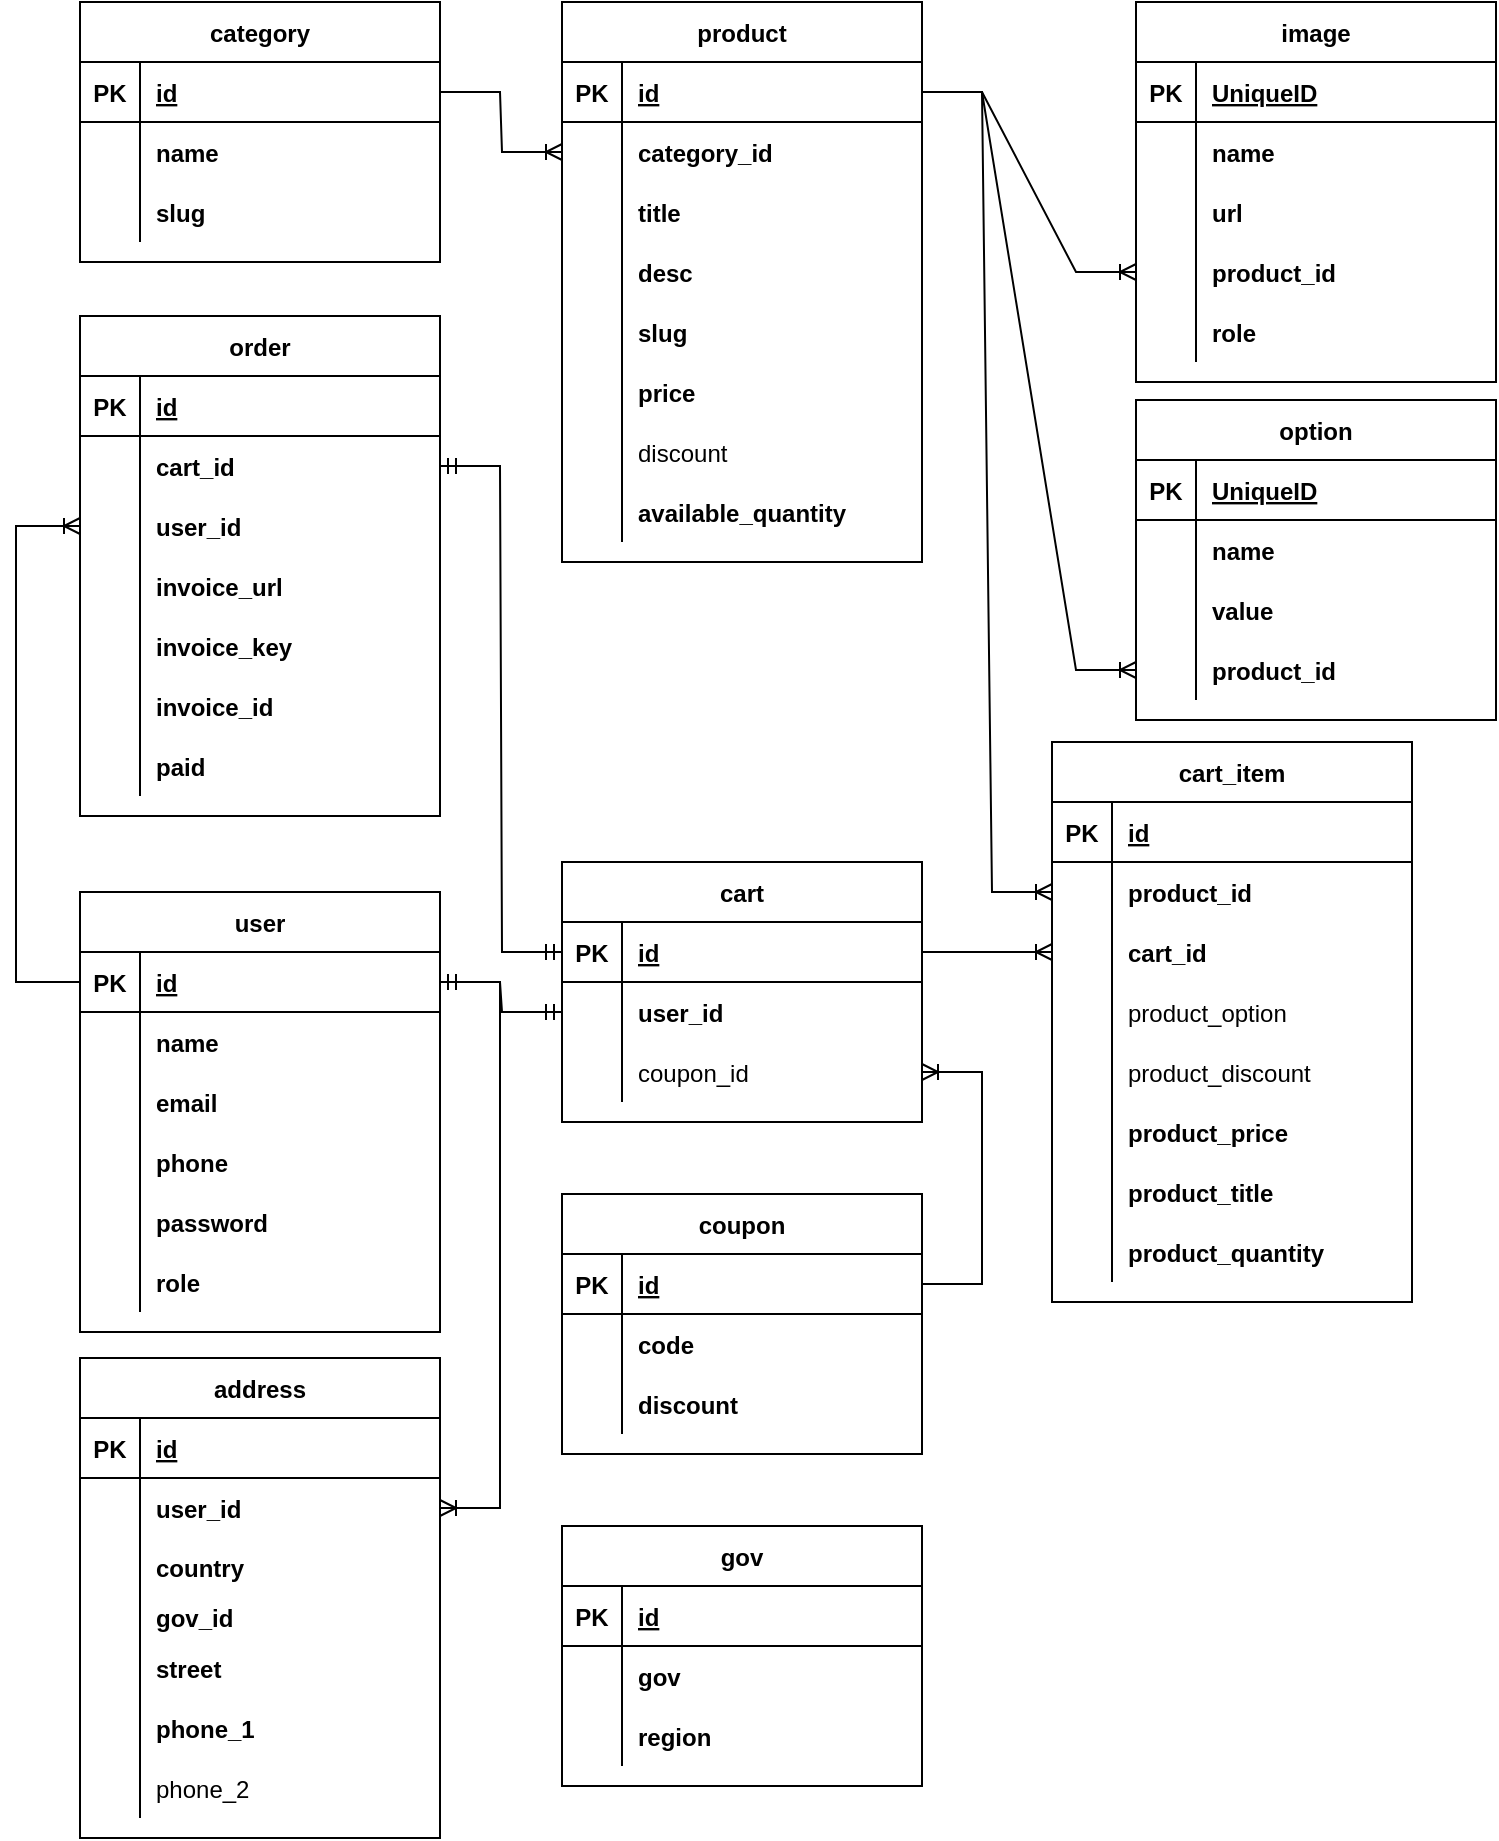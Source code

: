 <mxfile version="20.2.2" type="github">
  <diagram id="yO4egtlztJF1UKLNUE9K" name="Page-1">
    <mxGraphModel dx="1093" dy="1667" grid="1" gridSize="10" guides="1" tooltips="1" connect="1" arrows="1" fold="1" page="1" pageScale="1" pageWidth="850" pageHeight="1100" math="0" shadow="0">
      <root>
        <mxCell id="0" />
        <mxCell id="1" parent="0" />
        <mxCell id="jZWgJEJeX2BFUcKFa5xR-1" value="user" style="shape=table;startSize=30;container=1;collapsible=1;childLayout=tableLayout;fixedRows=1;rowLines=0;fontStyle=1;align=center;resizeLast=1;" parent="1" vertex="1">
          <mxGeometry x="122" y="-155" width="180" height="220" as="geometry" />
        </mxCell>
        <mxCell id="jZWgJEJeX2BFUcKFa5xR-2" value="" style="shape=tableRow;horizontal=0;startSize=0;swimlaneHead=0;swimlaneBody=0;fillColor=none;collapsible=0;dropTarget=0;points=[[0,0.5],[1,0.5]];portConstraint=eastwest;top=0;left=0;right=0;bottom=1;" parent="jZWgJEJeX2BFUcKFa5xR-1" vertex="1">
          <mxGeometry y="30" width="180" height="30" as="geometry" />
        </mxCell>
        <mxCell id="jZWgJEJeX2BFUcKFa5xR-3" value="PK" style="shape=partialRectangle;connectable=0;fillColor=none;top=0;left=0;bottom=0;right=0;fontStyle=1;overflow=hidden;" parent="jZWgJEJeX2BFUcKFa5xR-2" vertex="1">
          <mxGeometry width="30" height="30" as="geometry">
            <mxRectangle width="30" height="30" as="alternateBounds" />
          </mxGeometry>
        </mxCell>
        <mxCell id="jZWgJEJeX2BFUcKFa5xR-4" value="id" style="shape=partialRectangle;connectable=0;fillColor=none;top=0;left=0;bottom=0;right=0;align=left;spacingLeft=6;fontStyle=5;overflow=hidden;" parent="jZWgJEJeX2BFUcKFa5xR-2" vertex="1">
          <mxGeometry x="30" width="150" height="30" as="geometry">
            <mxRectangle width="150" height="30" as="alternateBounds" />
          </mxGeometry>
        </mxCell>
        <mxCell id="jZWgJEJeX2BFUcKFa5xR-5" value="" style="shape=tableRow;horizontal=0;startSize=0;swimlaneHead=0;swimlaneBody=0;fillColor=none;collapsible=0;dropTarget=0;points=[[0,0.5],[1,0.5]];portConstraint=eastwest;top=0;left=0;right=0;bottom=0;" parent="jZWgJEJeX2BFUcKFa5xR-1" vertex="1">
          <mxGeometry y="60" width="180" height="30" as="geometry" />
        </mxCell>
        <mxCell id="jZWgJEJeX2BFUcKFa5xR-6" value="" style="shape=partialRectangle;connectable=0;fillColor=none;top=0;left=0;bottom=0;right=0;editable=1;overflow=hidden;" parent="jZWgJEJeX2BFUcKFa5xR-5" vertex="1">
          <mxGeometry width="30" height="30" as="geometry">
            <mxRectangle width="30" height="30" as="alternateBounds" />
          </mxGeometry>
        </mxCell>
        <mxCell id="jZWgJEJeX2BFUcKFa5xR-7" value="name" style="shape=partialRectangle;connectable=0;fillColor=none;top=0;left=0;bottom=0;right=0;align=left;spacingLeft=6;overflow=hidden;fontStyle=1" parent="jZWgJEJeX2BFUcKFa5xR-5" vertex="1">
          <mxGeometry x="30" width="150" height="30" as="geometry">
            <mxRectangle width="150" height="30" as="alternateBounds" />
          </mxGeometry>
        </mxCell>
        <mxCell id="jZWgJEJeX2BFUcKFa5xR-19" value="" style="shape=tableRow;horizontal=0;startSize=0;swimlaneHead=0;swimlaneBody=0;fillColor=none;collapsible=0;dropTarget=0;points=[[0,0.5],[1,0.5]];portConstraint=eastwest;top=0;left=0;right=0;bottom=0;" parent="jZWgJEJeX2BFUcKFa5xR-1" vertex="1">
          <mxGeometry y="90" width="180" height="30" as="geometry" />
        </mxCell>
        <mxCell id="jZWgJEJeX2BFUcKFa5xR-20" value="" style="shape=partialRectangle;connectable=0;fillColor=none;top=0;left=0;bottom=0;right=0;editable=1;overflow=hidden;" parent="jZWgJEJeX2BFUcKFa5xR-19" vertex="1">
          <mxGeometry width="30" height="30" as="geometry">
            <mxRectangle width="30" height="30" as="alternateBounds" />
          </mxGeometry>
        </mxCell>
        <mxCell id="jZWgJEJeX2BFUcKFa5xR-21" value="email" style="shape=partialRectangle;connectable=0;fillColor=none;top=0;left=0;bottom=0;right=0;align=left;spacingLeft=6;overflow=hidden;fontStyle=1" parent="jZWgJEJeX2BFUcKFa5xR-19" vertex="1">
          <mxGeometry x="30" width="150" height="30" as="geometry">
            <mxRectangle width="150" height="30" as="alternateBounds" />
          </mxGeometry>
        </mxCell>
        <mxCell id="jZWgJEJeX2BFUcKFa5xR-22" value="" style="shape=tableRow;horizontal=0;startSize=0;swimlaneHead=0;swimlaneBody=0;fillColor=none;collapsible=0;dropTarget=0;points=[[0,0.5],[1,0.5]];portConstraint=eastwest;top=0;left=0;right=0;bottom=0;" parent="jZWgJEJeX2BFUcKFa5xR-1" vertex="1">
          <mxGeometry y="120" width="180" height="30" as="geometry" />
        </mxCell>
        <mxCell id="jZWgJEJeX2BFUcKFa5xR-23" value="" style="shape=partialRectangle;connectable=0;fillColor=none;top=0;left=0;bottom=0;right=0;editable=1;overflow=hidden;" parent="jZWgJEJeX2BFUcKFa5xR-22" vertex="1">
          <mxGeometry width="30" height="30" as="geometry">
            <mxRectangle width="30" height="30" as="alternateBounds" />
          </mxGeometry>
        </mxCell>
        <mxCell id="jZWgJEJeX2BFUcKFa5xR-24" value="phone" style="shape=partialRectangle;connectable=0;fillColor=none;top=0;left=0;bottom=0;right=0;align=left;spacingLeft=6;overflow=hidden;fontStyle=1" parent="jZWgJEJeX2BFUcKFa5xR-22" vertex="1">
          <mxGeometry x="30" width="150" height="30" as="geometry">
            <mxRectangle width="150" height="30" as="alternateBounds" />
          </mxGeometry>
        </mxCell>
        <mxCell id="jZWgJEJeX2BFUcKFa5xR-25" value="" style="shape=tableRow;horizontal=0;startSize=0;swimlaneHead=0;swimlaneBody=0;fillColor=none;collapsible=0;dropTarget=0;points=[[0,0.5],[1,0.5]];portConstraint=eastwest;top=0;left=0;right=0;bottom=0;" parent="jZWgJEJeX2BFUcKFa5xR-1" vertex="1">
          <mxGeometry y="150" width="180" height="30" as="geometry" />
        </mxCell>
        <mxCell id="jZWgJEJeX2BFUcKFa5xR-26" value="" style="shape=partialRectangle;connectable=0;fillColor=none;top=0;left=0;bottom=0;right=0;editable=1;overflow=hidden;" parent="jZWgJEJeX2BFUcKFa5xR-25" vertex="1">
          <mxGeometry width="30" height="30" as="geometry">
            <mxRectangle width="30" height="30" as="alternateBounds" />
          </mxGeometry>
        </mxCell>
        <mxCell id="jZWgJEJeX2BFUcKFa5xR-27" value="password" style="shape=partialRectangle;connectable=0;fillColor=none;top=0;left=0;bottom=0;right=0;align=left;spacingLeft=6;overflow=hidden;fontStyle=1" parent="jZWgJEJeX2BFUcKFa5xR-25" vertex="1">
          <mxGeometry x="30" width="150" height="30" as="geometry">
            <mxRectangle width="150" height="30" as="alternateBounds" />
          </mxGeometry>
        </mxCell>
        <mxCell id="fHHuDOQ30_a5mqjMAc2Q-1" value="" style="shape=tableRow;horizontal=0;startSize=0;swimlaneHead=0;swimlaneBody=0;fillColor=none;collapsible=0;dropTarget=0;points=[[0,0.5],[1,0.5]];portConstraint=eastwest;top=0;left=0;right=0;bottom=0;" parent="jZWgJEJeX2BFUcKFa5xR-1" vertex="1">
          <mxGeometry y="180" width="180" height="30" as="geometry" />
        </mxCell>
        <mxCell id="fHHuDOQ30_a5mqjMAc2Q-2" value="" style="shape=partialRectangle;connectable=0;fillColor=none;top=0;left=0;bottom=0;right=0;editable=1;overflow=hidden;" parent="fHHuDOQ30_a5mqjMAc2Q-1" vertex="1">
          <mxGeometry width="30" height="30" as="geometry">
            <mxRectangle width="30" height="30" as="alternateBounds" />
          </mxGeometry>
        </mxCell>
        <mxCell id="fHHuDOQ30_a5mqjMAc2Q-3" value="role" style="shape=partialRectangle;connectable=0;fillColor=none;top=0;left=0;bottom=0;right=0;align=left;spacingLeft=6;overflow=hidden;fontStyle=1" parent="fHHuDOQ30_a5mqjMAc2Q-1" vertex="1">
          <mxGeometry x="30" width="150" height="30" as="geometry">
            <mxRectangle width="150" height="30" as="alternateBounds" />
          </mxGeometry>
        </mxCell>
        <mxCell id="jZWgJEJeX2BFUcKFa5xR-31" value="address" style="shape=table;startSize=30;container=1;collapsible=1;childLayout=tableLayout;fixedRows=1;rowLines=0;fontStyle=1;align=center;resizeLast=1;" parent="1" vertex="1">
          <mxGeometry x="122" y="78" width="180" height="240" as="geometry" />
        </mxCell>
        <mxCell id="jZWgJEJeX2BFUcKFa5xR-32" value="" style="shape=tableRow;horizontal=0;startSize=0;swimlaneHead=0;swimlaneBody=0;fillColor=none;collapsible=0;dropTarget=0;points=[[0,0.5],[1,0.5]];portConstraint=eastwest;top=0;left=0;right=0;bottom=1;" parent="jZWgJEJeX2BFUcKFa5xR-31" vertex="1">
          <mxGeometry y="30" width="180" height="30" as="geometry" />
        </mxCell>
        <mxCell id="jZWgJEJeX2BFUcKFa5xR-33" value="PK" style="shape=partialRectangle;connectable=0;fillColor=none;top=0;left=0;bottom=0;right=0;fontStyle=1;overflow=hidden;" parent="jZWgJEJeX2BFUcKFa5xR-32" vertex="1">
          <mxGeometry width="30" height="30" as="geometry">
            <mxRectangle width="30" height="30" as="alternateBounds" />
          </mxGeometry>
        </mxCell>
        <mxCell id="jZWgJEJeX2BFUcKFa5xR-34" value="id" style="shape=partialRectangle;connectable=0;fillColor=none;top=0;left=0;bottom=0;right=0;align=left;spacingLeft=6;fontStyle=5;overflow=hidden;" parent="jZWgJEJeX2BFUcKFa5xR-32" vertex="1">
          <mxGeometry x="30" width="150" height="30" as="geometry">
            <mxRectangle width="150" height="30" as="alternateBounds" />
          </mxGeometry>
        </mxCell>
        <mxCell id="jZWgJEJeX2BFUcKFa5xR-35" value="" style="shape=tableRow;horizontal=0;startSize=0;swimlaneHead=0;swimlaneBody=0;fillColor=none;collapsible=0;dropTarget=0;points=[[0,0.5],[1,0.5]];portConstraint=eastwest;top=0;left=0;right=0;bottom=0;" parent="jZWgJEJeX2BFUcKFa5xR-31" vertex="1">
          <mxGeometry y="60" width="180" height="30" as="geometry" />
        </mxCell>
        <mxCell id="jZWgJEJeX2BFUcKFa5xR-36" value="" style="shape=partialRectangle;connectable=0;fillColor=none;top=0;left=0;bottom=0;right=0;editable=1;overflow=hidden;" parent="jZWgJEJeX2BFUcKFa5xR-35" vertex="1">
          <mxGeometry width="30" height="30" as="geometry">
            <mxRectangle width="30" height="30" as="alternateBounds" />
          </mxGeometry>
        </mxCell>
        <mxCell id="jZWgJEJeX2BFUcKFa5xR-37" value="user_id" style="shape=partialRectangle;connectable=0;fillColor=none;top=0;left=0;bottom=0;right=0;align=left;spacingLeft=6;overflow=hidden;fontStyle=1" parent="jZWgJEJeX2BFUcKFa5xR-35" vertex="1">
          <mxGeometry x="30" width="150" height="30" as="geometry">
            <mxRectangle width="150" height="30" as="alternateBounds" />
          </mxGeometry>
        </mxCell>
        <mxCell id="jZWgJEJeX2BFUcKFa5xR-44" value="" style="shape=tableRow;horizontal=0;startSize=0;swimlaneHead=0;swimlaneBody=0;fillColor=none;collapsible=0;dropTarget=0;points=[[0,0.5],[1,0.5]];portConstraint=eastwest;top=0;left=0;right=0;bottom=0;" parent="jZWgJEJeX2BFUcKFa5xR-31" vertex="1">
          <mxGeometry y="90" width="180" height="29" as="geometry" />
        </mxCell>
        <mxCell id="jZWgJEJeX2BFUcKFa5xR-45" value="" style="shape=partialRectangle;connectable=0;fillColor=none;top=0;left=0;bottom=0;right=0;editable=1;overflow=hidden;" parent="jZWgJEJeX2BFUcKFa5xR-44" vertex="1">
          <mxGeometry width="30" height="29" as="geometry">
            <mxRectangle width="30" height="29" as="alternateBounds" />
          </mxGeometry>
        </mxCell>
        <mxCell id="jZWgJEJeX2BFUcKFa5xR-46" value="country" style="shape=partialRectangle;connectable=0;fillColor=none;top=0;left=0;bottom=0;right=0;align=left;spacingLeft=6;overflow=hidden;fontStyle=1" parent="jZWgJEJeX2BFUcKFa5xR-44" vertex="1">
          <mxGeometry x="30" width="150" height="29" as="geometry">
            <mxRectangle width="150" height="29" as="alternateBounds" />
          </mxGeometry>
        </mxCell>
        <mxCell id="jZWgJEJeX2BFUcKFa5xR-47" value="" style="shape=tableRow;horizontal=0;startSize=0;swimlaneHead=0;swimlaneBody=0;fillColor=none;collapsible=0;dropTarget=0;points=[[0,0.5],[1,0.5]];portConstraint=eastwest;top=0;left=0;right=0;bottom=0;" parent="jZWgJEJeX2BFUcKFa5xR-31" vertex="1">
          <mxGeometry y="119" width="180" height="21" as="geometry" />
        </mxCell>
        <mxCell id="jZWgJEJeX2BFUcKFa5xR-48" value="" style="shape=partialRectangle;connectable=0;fillColor=none;top=0;left=0;bottom=0;right=0;editable=1;overflow=hidden;" parent="jZWgJEJeX2BFUcKFa5xR-47" vertex="1">
          <mxGeometry width="30" height="21" as="geometry">
            <mxRectangle width="30" height="21" as="alternateBounds" />
          </mxGeometry>
        </mxCell>
        <mxCell id="jZWgJEJeX2BFUcKFa5xR-49" value="gov_id" style="shape=partialRectangle;connectable=0;fillColor=none;top=0;left=0;bottom=0;right=0;align=left;spacingLeft=6;overflow=hidden;fontStyle=1" parent="jZWgJEJeX2BFUcKFa5xR-47" vertex="1">
          <mxGeometry x="30" width="150" height="21" as="geometry">
            <mxRectangle width="150" height="21" as="alternateBounds" />
          </mxGeometry>
        </mxCell>
        <mxCell id="jZWgJEJeX2BFUcKFa5xR-54" value="" style="shape=tableRow;horizontal=0;startSize=0;swimlaneHead=0;swimlaneBody=0;fillColor=none;collapsible=0;dropTarget=0;points=[[0,0.5],[1,0.5]];portConstraint=eastwest;top=0;left=0;right=0;bottom=0;" parent="jZWgJEJeX2BFUcKFa5xR-31" vertex="1">
          <mxGeometry y="140" width="180" height="30" as="geometry" />
        </mxCell>
        <mxCell id="jZWgJEJeX2BFUcKFa5xR-55" value="" style="shape=partialRectangle;connectable=0;fillColor=none;top=0;left=0;bottom=0;right=0;editable=1;overflow=hidden;" parent="jZWgJEJeX2BFUcKFa5xR-54" vertex="1">
          <mxGeometry width="30" height="30" as="geometry">
            <mxRectangle width="30" height="30" as="alternateBounds" />
          </mxGeometry>
        </mxCell>
        <mxCell id="jZWgJEJeX2BFUcKFa5xR-56" value="street" style="shape=partialRectangle;connectable=0;fillColor=none;top=0;left=0;bottom=0;right=0;align=left;spacingLeft=6;overflow=hidden;fontStyle=1" parent="jZWgJEJeX2BFUcKFa5xR-54" vertex="1">
          <mxGeometry x="30" width="150" height="30" as="geometry">
            <mxRectangle width="150" height="30" as="alternateBounds" />
          </mxGeometry>
        </mxCell>
        <mxCell id="fHHuDOQ30_a5mqjMAc2Q-124" value="" style="shape=tableRow;horizontal=0;startSize=0;swimlaneHead=0;swimlaneBody=0;fillColor=none;collapsible=0;dropTarget=0;points=[[0,0.5],[1,0.5]];portConstraint=eastwest;top=0;left=0;right=0;bottom=0;" parent="jZWgJEJeX2BFUcKFa5xR-31" vertex="1">
          <mxGeometry y="170" width="180" height="30" as="geometry" />
        </mxCell>
        <mxCell id="fHHuDOQ30_a5mqjMAc2Q-125" value="" style="shape=partialRectangle;connectable=0;fillColor=none;top=0;left=0;bottom=0;right=0;editable=1;overflow=hidden;" parent="fHHuDOQ30_a5mqjMAc2Q-124" vertex="1">
          <mxGeometry width="30" height="30" as="geometry">
            <mxRectangle width="30" height="30" as="alternateBounds" />
          </mxGeometry>
        </mxCell>
        <mxCell id="fHHuDOQ30_a5mqjMAc2Q-126" value="phone_1" style="shape=partialRectangle;connectable=0;fillColor=none;top=0;left=0;bottom=0;right=0;align=left;spacingLeft=6;overflow=hidden;fontStyle=1" parent="fHHuDOQ30_a5mqjMAc2Q-124" vertex="1">
          <mxGeometry x="30" width="150" height="30" as="geometry">
            <mxRectangle width="150" height="30" as="alternateBounds" />
          </mxGeometry>
        </mxCell>
        <mxCell id="fHHuDOQ30_a5mqjMAc2Q-127" value="" style="shape=tableRow;horizontal=0;startSize=0;swimlaneHead=0;swimlaneBody=0;fillColor=none;collapsible=0;dropTarget=0;points=[[0,0.5],[1,0.5]];portConstraint=eastwest;top=0;left=0;right=0;bottom=0;" parent="jZWgJEJeX2BFUcKFa5xR-31" vertex="1">
          <mxGeometry y="200" width="180" height="30" as="geometry" />
        </mxCell>
        <mxCell id="fHHuDOQ30_a5mqjMAc2Q-128" value="" style="shape=partialRectangle;connectable=0;fillColor=none;top=0;left=0;bottom=0;right=0;editable=1;overflow=hidden;" parent="fHHuDOQ30_a5mqjMAc2Q-127" vertex="1">
          <mxGeometry width="30" height="30" as="geometry">
            <mxRectangle width="30" height="30" as="alternateBounds" />
          </mxGeometry>
        </mxCell>
        <mxCell id="fHHuDOQ30_a5mqjMAc2Q-129" value="phone_2" style="shape=partialRectangle;connectable=0;fillColor=none;top=0;left=0;bottom=0;right=0;align=left;spacingLeft=6;overflow=hidden;fontStyle=0" parent="fHHuDOQ30_a5mqjMAc2Q-127" vertex="1">
          <mxGeometry x="30" width="150" height="30" as="geometry">
            <mxRectangle width="150" height="30" as="alternateBounds" />
          </mxGeometry>
        </mxCell>
        <mxCell id="jZWgJEJeX2BFUcKFa5xR-53" value="" style="edgeStyle=entityRelationEdgeStyle;fontSize=12;html=1;endArrow=ERoneToMany;rounded=0;exitX=1;exitY=0.5;exitDx=0;exitDy=0;startSize=15;entryX=1;entryY=0.5;entryDx=0;entryDy=0;" parent="1" source="jZWgJEJeX2BFUcKFa5xR-2" target="jZWgJEJeX2BFUcKFa5xR-35" edge="1">
          <mxGeometry width="100" height="100" relative="1" as="geometry">
            <mxPoint x="301" y="-37" as="sourcePoint" />
            <mxPoint x="351" y="123" as="targetPoint" />
          </mxGeometry>
        </mxCell>
        <mxCell id="jZWgJEJeX2BFUcKFa5xR-57" value="product" style="shape=table;startSize=30;container=1;collapsible=1;childLayout=tableLayout;fixedRows=1;rowLines=0;fontStyle=1;align=center;resizeLast=1;" parent="1" vertex="1">
          <mxGeometry x="363" y="-600" width="180" height="280" as="geometry" />
        </mxCell>
        <mxCell id="jZWgJEJeX2BFUcKFa5xR-58" value="" style="shape=tableRow;horizontal=0;startSize=0;swimlaneHead=0;swimlaneBody=0;fillColor=none;collapsible=0;dropTarget=0;points=[[0,0.5],[1,0.5]];portConstraint=eastwest;top=0;left=0;right=0;bottom=1;" parent="jZWgJEJeX2BFUcKFa5xR-57" vertex="1">
          <mxGeometry y="30" width="180" height="30" as="geometry" />
        </mxCell>
        <mxCell id="jZWgJEJeX2BFUcKFa5xR-59" value="PK" style="shape=partialRectangle;connectable=0;fillColor=none;top=0;left=0;bottom=0;right=0;fontStyle=1;overflow=hidden;" parent="jZWgJEJeX2BFUcKFa5xR-58" vertex="1">
          <mxGeometry width="30" height="30" as="geometry">
            <mxRectangle width="30" height="30" as="alternateBounds" />
          </mxGeometry>
        </mxCell>
        <mxCell id="jZWgJEJeX2BFUcKFa5xR-60" value="id" style="shape=partialRectangle;connectable=0;fillColor=none;top=0;left=0;bottom=0;right=0;align=left;spacingLeft=6;fontStyle=5;overflow=hidden;" parent="jZWgJEJeX2BFUcKFa5xR-58" vertex="1">
          <mxGeometry x="30" width="150" height="30" as="geometry">
            <mxRectangle width="150" height="30" as="alternateBounds" />
          </mxGeometry>
        </mxCell>
        <mxCell id="jZWgJEJeX2BFUcKFa5xR-67" value="" style="shape=tableRow;horizontal=0;startSize=0;swimlaneHead=0;swimlaneBody=0;fillColor=none;collapsible=0;dropTarget=0;points=[[0,0.5],[1,0.5]];portConstraint=eastwest;top=0;left=0;right=0;bottom=0;fontStyle=1" parent="jZWgJEJeX2BFUcKFa5xR-57" vertex="1">
          <mxGeometry y="60" width="180" height="30" as="geometry" />
        </mxCell>
        <mxCell id="jZWgJEJeX2BFUcKFa5xR-68" value="" style="shape=partialRectangle;connectable=0;fillColor=none;top=0;left=0;bottom=0;right=0;editable=1;overflow=hidden;" parent="jZWgJEJeX2BFUcKFa5xR-67" vertex="1">
          <mxGeometry width="30" height="30" as="geometry">
            <mxRectangle width="30" height="30" as="alternateBounds" />
          </mxGeometry>
        </mxCell>
        <mxCell id="jZWgJEJeX2BFUcKFa5xR-69" value="category_id" style="shape=partialRectangle;connectable=0;fillColor=none;top=0;left=0;bottom=0;right=0;align=left;spacingLeft=6;overflow=hidden;fontStyle=1" parent="jZWgJEJeX2BFUcKFa5xR-67" vertex="1">
          <mxGeometry x="30" width="150" height="30" as="geometry">
            <mxRectangle width="150" height="30" as="alternateBounds" />
          </mxGeometry>
        </mxCell>
        <mxCell id="fHHuDOQ30_a5mqjMAc2Q-49" value="" style="shape=tableRow;horizontal=0;startSize=0;swimlaneHead=0;swimlaneBody=0;fillColor=none;collapsible=0;dropTarget=0;points=[[0,0.5],[1,0.5]];portConstraint=eastwest;top=0;left=0;right=0;bottom=0;fontStyle=1" parent="jZWgJEJeX2BFUcKFa5xR-57" vertex="1">
          <mxGeometry y="90" width="180" height="30" as="geometry" />
        </mxCell>
        <mxCell id="fHHuDOQ30_a5mqjMAc2Q-50" value="" style="shape=partialRectangle;connectable=0;fillColor=none;top=0;left=0;bottom=0;right=0;editable=1;overflow=hidden;" parent="fHHuDOQ30_a5mqjMAc2Q-49" vertex="1">
          <mxGeometry width="30" height="30" as="geometry">
            <mxRectangle width="30" height="30" as="alternateBounds" />
          </mxGeometry>
        </mxCell>
        <mxCell id="fHHuDOQ30_a5mqjMAc2Q-51" value="title" style="shape=partialRectangle;connectable=0;fillColor=none;top=0;left=0;bottom=0;right=0;align=left;spacingLeft=6;overflow=hidden;fontStyle=1" parent="fHHuDOQ30_a5mqjMAc2Q-49" vertex="1">
          <mxGeometry x="30" width="150" height="30" as="geometry">
            <mxRectangle width="150" height="30" as="alternateBounds" />
          </mxGeometry>
        </mxCell>
        <mxCell id="fHHuDOQ30_a5mqjMAc2Q-52" value="" style="shape=tableRow;horizontal=0;startSize=0;swimlaneHead=0;swimlaneBody=0;fillColor=none;collapsible=0;dropTarget=0;points=[[0,0.5],[1,0.5]];portConstraint=eastwest;top=0;left=0;right=0;bottom=0;fontStyle=1" parent="jZWgJEJeX2BFUcKFa5xR-57" vertex="1">
          <mxGeometry y="120" width="180" height="30" as="geometry" />
        </mxCell>
        <mxCell id="fHHuDOQ30_a5mqjMAc2Q-53" value="" style="shape=partialRectangle;connectable=0;fillColor=none;top=0;left=0;bottom=0;right=0;editable=1;overflow=hidden;" parent="fHHuDOQ30_a5mqjMAc2Q-52" vertex="1">
          <mxGeometry width="30" height="30" as="geometry">
            <mxRectangle width="30" height="30" as="alternateBounds" />
          </mxGeometry>
        </mxCell>
        <mxCell id="fHHuDOQ30_a5mqjMAc2Q-54" value="desc" style="shape=partialRectangle;connectable=0;fillColor=none;top=0;left=0;bottom=0;right=0;align=left;spacingLeft=6;overflow=hidden;fontStyle=1" parent="fHHuDOQ30_a5mqjMAc2Q-52" vertex="1">
          <mxGeometry x="30" width="150" height="30" as="geometry">
            <mxRectangle width="150" height="30" as="alternateBounds" />
          </mxGeometry>
        </mxCell>
        <mxCell id="fHHuDOQ30_a5mqjMAc2Q-55" value="" style="shape=tableRow;horizontal=0;startSize=0;swimlaneHead=0;swimlaneBody=0;fillColor=none;collapsible=0;dropTarget=0;points=[[0,0.5],[1,0.5]];portConstraint=eastwest;top=0;left=0;right=0;bottom=0;fontStyle=1" parent="jZWgJEJeX2BFUcKFa5xR-57" vertex="1">
          <mxGeometry y="150" width="180" height="30" as="geometry" />
        </mxCell>
        <mxCell id="fHHuDOQ30_a5mqjMAc2Q-56" value="" style="shape=partialRectangle;connectable=0;fillColor=none;top=0;left=0;bottom=0;right=0;editable=1;overflow=hidden;" parent="fHHuDOQ30_a5mqjMAc2Q-55" vertex="1">
          <mxGeometry width="30" height="30" as="geometry">
            <mxRectangle width="30" height="30" as="alternateBounds" />
          </mxGeometry>
        </mxCell>
        <mxCell id="fHHuDOQ30_a5mqjMAc2Q-57" value="slug" style="shape=partialRectangle;connectable=0;fillColor=none;top=0;left=0;bottom=0;right=0;align=left;spacingLeft=6;overflow=hidden;fontStyle=1" parent="fHHuDOQ30_a5mqjMAc2Q-55" vertex="1">
          <mxGeometry x="30" width="150" height="30" as="geometry">
            <mxRectangle width="150" height="30" as="alternateBounds" />
          </mxGeometry>
        </mxCell>
        <mxCell id="fHHuDOQ30_a5mqjMAc2Q-62" value="" style="shape=tableRow;horizontal=0;startSize=0;swimlaneHead=0;swimlaneBody=0;fillColor=none;collapsible=0;dropTarget=0;points=[[0,0.5],[1,0.5]];portConstraint=eastwest;top=0;left=0;right=0;bottom=0;fontStyle=1" parent="jZWgJEJeX2BFUcKFa5xR-57" vertex="1">
          <mxGeometry y="180" width="180" height="30" as="geometry" />
        </mxCell>
        <mxCell id="fHHuDOQ30_a5mqjMAc2Q-63" value="" style="shape=partialRectangle;connectable=0;fillColor=none;top=0;left=0;bottom=0;right=0;editable=1;overflow=hidden;" parent="fHHuDOQ30_a5mqjMAc2Q-62" vertex="1">
          <mxGeometry width="30" height="30" as="geometry">
            <mxRectangle width="30" height="30" as="alternateBounds" />
          </mxGeometry>
        </mxCell>
        <mxCell id="fHHuDOQ30_a5mqjMAc2Q-64" value="price" style="shape=partialRectangle;connectable=0;fillColor=none;top=0;left=0;bottom=0;right=0;align=left;spacingLeft=6;overflow=hidden;fontStyle=1" parent="fHHuDOQ30_a5mqjMAc2Q-62" vertex="1">
          <mxGeometry x="30" width="150" height="30" as="geometry">
            <mxRectangle width="150" height="30" as="alternateBounds" />
          </mxGeometry>
        </mxCell>
        <mxCell id="fHHuDOQ30_a5mqjMAc2Q-65" value="" style="shape=tableRow;horizontal=0;startSize=0;swimlaneHead=0;swimlaneBody=0;fillColor=none;collapsible=0;dropTarget=0;points=[[0,0.5],[1,0.5]];portConstraint=eastwest;top=0;left=0;right=0;bottom=0;fontStyle=1" parent="jZWgJEJeX2BFUcKFa5xR-57" vertex="1">
          <mxGeometry y="210" width="180" height="30" as="geometry" />
        </mxCell>
        <mxCell id="fHHuDOQ30_a5mqjMAc2Q-66" value="" style="shape=partialRectangle;connectable=0;fillColor=none;top=0;left=0;bottom=0;right=0;editable=1;overflow=hidden;" parent="fHHuDOQ30_a5mqjMAc2Q-65" vertex="1">
          <mxGeometry width="30" height="30" as="geometry">
            <mxRectangle width="30" height="30" as="alternateBounds" />
          </mxGeometry>
        </mxCell>
        <mxCell id="fHHuDOQ30_a5mqjMAc2Q-67" value="discount" style="shape=partialRectangle;connectable=0;fillColor=none;top=0;left=0;bottom=0;right=0;align=left;spacingLeft=6;overflow=hidden;fontStyle=0" parent="fHHuDOQ30_a5mqjMAc2Q-65" vertex="1">
          <mxGeometry x="30" width="150" height="30" as="geometry">
            <mxRectangle width="150" height="30" as="alternateBounds" />
          </mxGeometry>
        </mxCell>
        <mxCell id="fHHuDOQ30_a5mqjMAc2Q-68" value="" style="shape=tableRow;horizontal=0;startSize=0;swimlaneHead=0;swimlaneBody=0;fillColor=none;collapsible=0;dropTarget=0;points=[[0,0.5],[1,0.5]];portConstraint=eastwest;top=0;left=0;right=0;bottom=0;fontStyle=1" parent="jZWgJEJeX2BFUcKFa5xR-57" vertex="1">
          <mxGeometry y="240" width="180" height="30" as="geometry" />
        </mxCell>
        <mxCell id="fHHuDOQ30_a5mqjMAc2Q-69" value="" style="shape=partialRectangle;connectable=0;fillColor=none;top=0;left=0;bottom=0;right=0;editable=1;overflow=hidden;" parent="fHHuDOQ30_a5mqjMAc2Q-68" vertex="1">
          <mxGeometry width="30" height="30" as="geometry">
            <mxRectangle width="30" height="30" as="alternateBounds" />
          </mxGeometry>
        </mxCell>
        <mxCell id="fHHuDOQ30_a5mqjMAc2Q-70" value="available_quantity" style="shape=partialRectangle;connectable=0;fillColor=none;top=0;left=0;bottom=0;right=0;align=left;spacingLeft=6;overflow=hidden;fontStyle=1" parent="fHHuDOQ30_a5mqjMAc2Q-68" vertex="1">
          <mxGeometry x="30" width="150" height="30" as="geometry">
            <mxRectangle width="150" height="30" as="alternateBounds" />
          </mxGeometry>
        </mxCell>
        <mxCell id="fHHuDOQ30_a5mqjMAc2Q-7" value="cart" style="shape=table;startSize=30;container=1;collapsible=1;childLayout=tableLayout;fixedRows=1;rowLines=0;fontStyle=1;align=center;resizeLast=1;" parent="1" vertex="1">
          <mxGeometry x="363" y="-170" width="180" height="130" as="geometry" />
        </mxCell>
        <mxCell id="fHHuDOQ30_a5mqjMAc2Q-8" value="" style="shape=tableRow;horizontal=0;startSize=0;swimlaneHead=0;swimlaneBody=0;fillColor=none;collapsible=0;dropTarget=0;points=[[0,0.5],[1,0.5]];portConstraint=eastwest;top=0;left=0;right=0;bottom=1;" parent="fHHuDOQ30_a5mqjMAc2Q-7" vertex="1">
          <mxGeometry y="30" width="180" height="30" as="geometry" />
        </mxCell>
        <mxCell id="fHHuDOQ30_a5mqjMAc2Q-9" value="PK" style="shape=partialRectangle;connectable=0;fillColor=none;top=0;left=0;bottom=0;right=0;fontStyle=1;overflow=hidden;" parent="fHHuDOQ30_a5mqjMAc2Q-8" vertex="1">
          <mxGeometry width="30" height="30" as="geometry">
            <mxRectangle width="30" height="30" as="alternateBounds" />
          </mxGeometry>
        </mxCell>
        <mxCell id="fHHuDOQ30_a5mqjMAc2Q-10" value="id" style="shape=partialRectangle;connectable=0;fillColor=none;top=0;left=0;bottom=0;right=0;align=left;spacingLeft=6;fontStyle=5;overflow=hidden;" parent="fHHuDOQ30_a5mqjMAc2Q-8" vertex="1">
          <mxGeometry x="30" width="150" height="30" as="geometry">
            <mxRectangle width="150" height="30" as="alternateBounds" />
          </mxGeometry>
        </mxCell>
        <mxCell id="fHHuDOQ30_a5mqjMAc2Q-11" value="" style="shape=tableRow;horizontal=0;startSize=0;swimlaneHead=0;swimlaneBody=0;fillColor=none;collapsible=0;dropTarget=0;points=[[0,0.5],[1,0.5]];portConstraint=eastwest;top=0;left=0;right=0;bottom=0;" parent="fHHuDOQ30_a5mqjMAc2Q-7" vertex="1">
          <mxGeometry y="60" width="180" height="30" as="geometry" />
        </mxCell>
        <mxCell id="fHHuDOQ30_a5mqjMAc2Q-12" value="" style="shape=partialRectangle;connectable=0;fillColor=none;top=0;left=0;bottom=0;right=0;editable=1;overflow=hidden;" parent="fHHuDOQ30_a5mqjMAc2Q-11" vertex="1">
          <mxGeometry width="30" height="30" as="geometry">
            <mxRectangle width="30" height="30" as="alternateBounds" />
          </mxGeometry>
        </mxCell>
        <mxCell id="fHHuDOQ30_a5mqjMAc2Q-13" value="user_id" style="shape=partialRectangle;connectable=0;fillColor=none;top=0;left=0;bottom=0;right=0;align=left;spacingLeft=6;overflow=hidden;fontStyle=1" parent="fHHuDOQ30_a5mqjMAc2Q-11" vertex="1">
          <mxGeometry x="30" width="150" height="30" as="geometry">
            <mxRectangle width="150" height="30" as="alternateBounds" />
          </mxGeometry>
        </mxCell>
        <mxCell id="fHHuDOQ30_a5mqjMAc2Q-96" value="" style="shape=tableRow;horizontal=0;startSize=0;swimlaneHead=0;swimlaneBody=0;fillColor=none;collapsible=0;dropTarget=0;points=[[0,0.5],[1,0.5]];portConstraint=eastwest;top=0;left=0;right=0;bottom=0;" parent="fHHuDOQ30_a5mqjMAc2Q-7" vertex="1">
          <mxGeometry y="90" width="180" height="30" as="geometry" />
        </mxCell>
        <mxCell id="fHHuDOQ30_a5mqjMAc2Q-97" value="" style="shape=partialRectangle;connectable=0;fillColor=none;top=0;left=0;bottom=0;right=0;editable=1;overflow=hidden;" parent="fHHuDOQ30_a5mqjMAc2Q-96" vertex="1">
          <mxGeometry width="30" height="30" as="geometry">
            <mxRectangle width="30" height="30" as="alternateBounds" />
          </mxGeometry>
        </mxCell>
        <mxCell id="fHHuDOQ30_a5mqjMAc2Q-98" value="coupon_id" style="shape=partialRectangle;connectable=0;fillColor=none;top=0;left=0;bottom=0;right=0;align=left;spacingLeft=6;overflow=hidden;fontStyle=0" parent="fHHuDOQ30_a5mqjMAc2Q-96" vertex="1">
          <mxGeometry x="30" width="150" height="30" as="geometry">
            <mxRectangle width="150" height="30" as="alternateBounds" />
          </mxGeometry>
        </mxCell>
        <mxCell id="fHHuDOQ30_a5mqjMAc2Q-21" value="cart_item" style="shape=table;startSize=30;container=1;collapsible=1;childLayout=tableLayout;fixedRows=1;rowLines=0;fontStyle=1;align=center;resizeLast=1;" parent="1" vertex="1">
          <mxGeometry x="608" y="-230" width="180" height="280" as="geometry" />
        </mxCell>
        <mxCell id="fHHuDOQ30_a5mqjMAc2Q-22" value="" style="shape=tableRow;horizontal=0;startSize=0;swimlaneHead=0;swimlaneBody=0;fillColor=none;collapsible=0;dropTarget=0;points=[[0,0.5],[1,0.5]];portConstraint=eastwest;top=0;left=0;right=0;bottom=1;" parent="fHHuDOQ30_a5mqjMAc2Q-21" vertex="1">
          <mxGeometry y="30" width="180" height="30" as="geometry" />
        </mxCell>
        <mxCell id="fHHuDOQ30_a5mqjMAc2Q-23" value="PK" style="shape=partialRectangle;connectable=0;fillColor=none;top=0;left=0;bottom=0;right=0;fontStyle=1;overflow=hidden;" parent="fHHuDOQ30_a5mqjMAc2Q-22" vertex="1">
          <mxGeometry width="30" height="30" as="geometry">
            <mxRectangle width="30" height="30" as="alternateBounds" />
          </mxGeometry>
        </mxCell>
        <mxCell id="fHHuDOQ30_a5mqjMAc2Q-24" value="id" style="shape=partialRectangle;connectable=0;fillColor=none;top=0;left=0;bottom=0;right=0;align=left;spacingLeft=6;fontStyle=5;overflow=hidden;" parent="fHHuDOQ30_a5mqjMAc2Q-22" vertex="1">
          <mxGeometry x="30" width="150" height="30" as="geometry">
            <mxRectangle width="150" height="30" as="alternateBounds" />
          </mxGeometry>
        </mxCell>
        <mxCell id="fHHuDOQ30_a5mqjMAc2Q-25" value="" style="shape=tableRow;horizontal=0;startSize=0;swimlaneHead=0;swimlaneBody=0;fillColor=none;collapsible=0;dropTarget=0;points=[[0,0.5],[1,0.5]];portConstraint=eastwest;top=0;left=0;right=0;bottom=0;" parent="fHHuDOQ30_a5mqjMAc2Q-21" vertex="1">
          <mxGeometry y="60" width="180" height="30" as="geometry" />
        </mxCell>
        <mxCell id="fHHuDOQ30_a5mqjMAc2Q-26" value="" style="shape=partialRectangle;connectable=0;fillColor=none;top=0;left=0;bottom=0;right=0;editable=1;overflow=hidden;" parent="fHHuDOQ30_a5mqjMAc2Q-25" vertex="1">
          <mxGeometry width="30" height="30" as="geometry">
            <mxRectangle width="30" height="30" as="alternateBounds" />
          </mxGeometry>
        </mxCell>
        <mxCell id="fHHuDOQ30_a5mqjMAc2Q-27" value="product_id" style="shape=partialRectangle;connectable=0;fillColor=none;top=0;left=0;bottom=0;right=0;align=left;spacingLeft=6;overflow=hidden;fontStyle=1" parent="fHHuDOQ30_a5mqjMAc2Q-25" vertex="1">
          <mxGeometry x="30" width="150" height="30" as="geometry">
            <mxRectangle width="150" height="30" as="alternateBounds" />
          </mxGeometry>
        </mxCell>
        <mxCell id="fHHuDOQ30_a5mqjMAc2Q-28" value="" style="shape=tableRow;horizontal=0;startSize=0;swimlaneHead=0;swimlaneBody=0;fillColor=none;collapsible=0;dropTarget=0;points=[[0,0.5],[1,0.5]];portConstraint=eastwest;top=0;left=0;right=0;bottom=0;" parent="fHHuDOQ30_a5mqjMAc2Q-21" vertex="1">
          <mxGeometry y="90" width="180" height="30" as="geometry" />
        </mxCell>
        <mxCell id="fHHuDOQ30_a5mqjMAc2Q-29" value="" style="shape=partialRectangle;connectable=0;fillColor=none;top=0;left=0;bottom=0;right=0;editable=1;overflow=hidden;" parent="fHHuDOQ30_a5mqjMAc2Q-28" vertex="1">
          <mxGeometry width="30" height="30" as="geometry">
            <mxRectangle width="30" height="30" as="alternateBounds" />
          </mxGeometry>
        </mxCell>
        <mxCell id="fHHuDOQ30_a5mqjMAc2Q-30" value="cart_id" style="shape=partialRectangle;connectable=0;fillColor=none;top=0;left=0;bottom=0;right=0;align=left;spacingLeft=6;overflow=hidden;fontStyle=1" parent="fHHuDOQ30_a5mqjMAc2Q-28" vertex="1">
          <mxGeometry x="30" width="150" height="30" as="geometry">
            <mxRectangle width="150" height="30" as="alternateBounds" />
          </mxGeometry>
        </mxCell>
        <mxCell id="fHHuDOQ30_a5mqjMAc2Q-31" value="" style="shape=tableRow;horizontal=0;startSize=0;swimlaneHead=0;swimlaneBody=0;fillColor=none;collapsible=0;dropTarget=0;points=[[0,0.5],[1,0.5]];portConstraint=eastwest;top=0;left=0;right=0;bottom=0;" parent="fHHuDOQ30_a5mqjMAc2Q-21" vertex="1">
          <mxGeometry y="120" width="180" height="30" as="geometry" />
        </mxCell>
        <mxCell id="fHHuDOQ30_a5mqjMAc2Q-32" value="" style="shape=partialRectangle;connectable=0;fillColor=none;top=0;left=0;bottom=0;right=0;editable=1;overflow=hidden;" parent="fHHuDOQ30_a5mqjMAc2Q-31" vertex="1">
          <mxGeometry width="30" height="30" as="geometry">
            <mxRectangle width="30" height="30" as="alternateBounds" />
          </mxGeometry>
        </mxCell>
        <mxCell id="fHHuDOQ30_a5mqjMAc2Q-33" value="product_option" style="shape=partialRectangle;connectable=0;fillColor=none;top=0;left=0;bottom=0;right=0;align=left;spacingLeft=6;overflow=hidden;" parent="fHHuDOQ30_a5mqjMAc2Q-31" vertex="1">
          <mxGeometry x="30" width="150" height="30" as="geometry">
            <mxRectangle width="150" height="30" as="alternateBounds" />
          </mxGeometry>
        </mxCell>
        <mxCell id="fHHuDOQ30_a5mqjMAc2Q-77" value="" style="shape=tableRow;horizontal=0;startSize=0;swimlaneHead=0;swimlaneBody=0;fillColor=none;collapsible=0;dropTarget=0;points=[[0,0.5],[1,0.5]];portConstraint=eastwest;top=0;left=0;right=0;bottom=0;" parent="fHHuDOQ30_a5mqjMAc2Q-21" vertex="1">
          <mxGeometry y="150" width="180" height="30" as="geometry" />
        </mxCell>
        <mxCell id="fHHuDOQ30_a5mqjMAc2Q-78" value="" style="shape=partialRectangle;connectable=0;fillColor=none;top=0;left=0;bottom=0;right=0;editable=1;overflow=hidden;" parent="fHHuDOQ30_a5mqjMAc2Q-77" vertex="1">
          <mxGeometry width="30" height="30" as="geometry">
            <mxRectangle width="30" height="30" as="alternateBounds" />
          </mxGeometry>
        </mxCell>
        <mxCell id="fHHuDOQ30_a5mqjMAc2Q-79" value="product_discount" style="shape=partialRectangle;connectable=0;fillColor=none;top=0;left=0;bottom=0;right=0;align=left;spacingLeft=6;overflow=hidden;" parent="fHHuDOQ30_a5mqjMAc2Q-77" vertex="1">
          <mxGeometry x="30" width="150" height="30" as="geometry">
            <mxRectangle width="150" height="30" as="alternateBounds" />
          </mxGeometry>
        </mxCell>
        <mxCell id="fHHuDOQ30_a5mqjMAc2Q-80" value="" style="shape=tableRow;horizontal=0;startSize=0;swimlaneHead=0;swimlaneBody=0;fillColor=none;collapsible=0;dropTarget=0;points=[[0,0.5],[1,0.5]];portConstraint=eastwest;top=0;left=0;right=0;bottom=0;" parent="fHHuDOQ30_a5mqjMAc2Q-21" vertex="1">
          <mxGeometry y="180" width="180" height="30" as="geometry" />
        </mxCell>
        <mxCell id="fHHuDOQ30_a5mqjMAc2Q-81" value="" style="shape=partialRectangle;connectable=0;fillColor=none;top=0;left=0;bottom=0;right=0;editable=1;overflow=hidden;" parent="fHHuDOQ30_a5mqjMAc2Q-80" vertex="1">
          <mxGeometry width="30" height="30" as="geometry">
            <mxRectangle width="30" height="30" as="alternateBounds" />
          </mxGeometry>
        </mxCell>
        <mxCell id="fHHuDOQ30_a5mqjMAc2Q-82" value="product_price" style="shape=partialRectangle;connectable=0;fillColor=none;top=0;left=0;bottom=0;right=0;align=left;spacingLeft=6;overflow=hidden;fontStyle=1" parent="fHHuDOQ30_a5mqjMAc2Q-80" vertex="1">
          <mxGeometry x="30" width="150" height="30" as="geometry">
            <mxRectangle width="150" height="30" as="alternateBounds" />
          </mxGeometry>
        </mxCell>
        <mxCell id="fHHuDOQ30_a5mqjMAc2Q-113" value="" style="shape=tableRow;horizontal=0;startSize=0;swimlaneHead=0;swimlaneBody=0;fillColor=none;collapsible=0;dropTarget=0;points=[[0,0.5],[1,0.5]];portConstraint=eastwest;top=0;left=0;right=0;bottom=0;" parent="fHHuDOQ30_a5mqjMAc2Q-21" vertex="1">
          <mxGeometry y="210" width="180" height="30" as="geometry" />
        </mxCell>
        <mxCell id="fHHuDOQ30_a5mqjMAc2Q-114" value="" style="shape=partialRectangle;connectable=0;fillColor=none;top=0;left=0;bottom=0;right=0;editable=1;overflow=hidden;" parent="fHHuDOQ30_a5mqjMAc2Q-113" vertex="1">
          <mxGeometry width="30" height="30" as="geometry">
            <mxRectangle width="30" height="30" as="alternateBounds" />
          </mxGeometry>
        </mxCell>
        <mxCell id="fHHuDOQ30_a5mqjMAc2Q-115" value="product_title" style="shape=partialRectangle;connectable=0;fillColor=none;top=0;left=0;bottom=0;right=0;align=left;spacingLeft=6;overflow=hidden;fontStyle=1" parent="fHHuDOQ30_a5mqjMAc2Q-113" vertex="1">
          <mxGeometry x="30" width="150" height="30" as="geometry">
            <mxRectangle width="150" height="30" as="alternateBounds" />
          </mxGeometry>
        </mxCell>
        <mxCell id="OwuffqZj-TQGwLZOzxXF-1" value="" style="shape=tableRow;horizontal=0;startSize=0;swimlaneHead=0;swimlaneBody=0;fillColor=none;collapsible=0;dropTarget=0;points=[[0,0.5],[1,0.5]];portConstraint=eastwest;top=0;left=0;right=0;bottom=0;" vertex="1" parent="fHHuDOQ30_a5mqjMAc2Q-21">
          <mxGeometry y="240" width="180" height="30" as="geometry" />
        </mxCell>
        <mxCell id="OwuffqZj-TQGwLZOzxXF-2" value="" style="shape=partialRectangle;connectable=0;fillColor=none;top=0;left=0;bottom=0;right=0;editable=1;overflow=hidden;" vertex="1" parent="OwuffqZj-TQGwLZOzxXF-1">
          <mxGeometry width="30" height="30" as="geometry">
            <mxRectangle width="30" height="30" as="alternateBounds" />
          </mxGeometry>
        </mxCell>
        <mxCell id="OwuffqZj-TQGwLZOzxXF-3" value="product_quantity" style="shape=partialRectangle;connectable=0;fillColor=none;top=0;left=0;bottom=0;right=0;align=left;spacingLeft=6;overflow=hidden;fontStyle=1" vertex="1" parent="OwuffqZj-TQGwLZOzxXF-1">
          <mxGeometry x="30" width="150" height="30" as="geometry">
            <mxRectangle width="150" height="30" as="alternateBounds" />
          </mxGeometry>
        </mxCell>
        <mxCell id="fHHuDOQ30_a5mqjMAc2Q-34" value="" style="edgeStyle=entityRelationEdgeStyle;fontSize=12;html=1;endArrow=ERoneToMany;rounded=0;exitX=1;exitY=0.5;exitDx=0;exitDy=0;entryX=0;entryY=0.5;entryDx=0;entryDy=0;" parent="1" source="jZWgJEJeX2BFUcKFa5xR-58" target="fHHuDOQ30_a5mqjMAc2Q-25" edge="1">
          <mxGeometry width="100" height="100" relative="1" as="geometry">
            <mxPoint x="521" y="-50" as="sourcePoint" />
            <mxPoint x="621" y="-150" as="targetPoint" />
          </mxGeometry>
        </mxCell>
        <mxCell id="fHHuDOQ30_a5mqjMAc2Q-35" value="" style="edgeStyle=entityRelationEdgeStyle;fontSize=12;html=1;endArrow=ERoneToMany;rounded=0;exitX=1;exitY=0.5;exitDx=0;exitDy=0;entryX=0;entryY=0.5;entryDx=0;entryDy=0;" parent="1" source="fHHuDOQ30_a5mqjMAc2Q-8" target="fHHuDOQ30_a5mqjMAc2Q-28" edge="1">
          <mxGeometry width="100" height="100" relative="1" as="geometry">
            <mxPoint x="381" y="-40" as="sourcePoint" />
            <mxPoint x="481" y="-140" as="targetPoint" />
          </mxGeometry>
        </mxCell>
        <mxCell id="fHHuDOQ30_a5mqjMAc2Q-36" value="category" style="shape=table;startSize=30;container=1;collapsible=1;childLayout=tableLayout;fixedRows=1;rowLines=0;fontStyle=1;align=center;resizeLast=1;" parent="1" vertex="1">
          <mxGeometry x="122" y="-600" width="180" height="130" as="geometry" />
        </mxCell>
        <mxCell id="fHHuDOQ30_a5mqjMAc2Q-37" value="" style="shape=tableRow;horizontal=0;startSize=0;swimlaneHead=0;swimlaneBody=0;fillColor=none;collapsible=0;dropTarget=0;points=[[0,0.5],[1,0.5]];portConstraint=eastwest;top=0;left=0;right=0;bottom=1;" parent="fHHuDOQ30_a5mqjMAc2Q-36" vertex="1">
          <mxGeometry y="30" width="180" height="30" as="geometry" />
        </mxCell>
        <mxCell id="fHHuDOQ30_a5mqjMAc2Q-38" value="PK" style="shape=partialRectangle;connectable=0;fillColor=none;top=0;left=0;bottom=0;right=0;fontStyle=1;overflow=hidden;" parent="fHHuDOQ30_a5mqjMAc2Q-37" vertex="1">
          <mxGeometry width="30" height="30" as="geometry">
            <mxRectangle width="30" height="30" as="alternateBounds" />
          </mxGeometry>
        </mxCell>
        <mxCell id="fHHuDOQ30_a5mqjMAc2Q-39" value="id" style="shape=partialRectangle;connectable=0;fillColor=none;top=0;left=0;bottom=0;right=0;align=left;spacingLeft=6;fontStyle=5;overflow=hidden;" parent="fHHuDOQ30_a5mqjMAc2Q-37" vertex="1">
          <mxGeometry x="30" width="150" height="30" as="geometry">
            <mxRectangle width="150" height="30" as="alternateBounds" />
          </mxGeometry>
        </mxCell>
        <mxCell id="fHHuDOQ30_a5mqjMAc2Q-40" value="" style="shape=tableRow;horizontal=0;startSize=0;swimlaneHead=0;swimlaneBody=0;fillColor=none;collapsible=0;dropTarget=0;points=[[0,0.5],[1,0.5]];portConstraint=eastwest;top=0;left=0;right=0;bottom=0;" parent="fHHuDOQ30_a5mqjMAc2Q-36" vertex="1">
          <mxGeometry y="60" width="180" height="30" as="geometry" />
        </mxCell>
        <mxCell id="fHHuDOQ30_a5mqjMAc2Q-41" value="" style="shape=partialRectangle;connectable=0;fillColor=none;top=0;left=0;bottom=0;right=0;editable=1;overflow=hidden;" parent="fHHuDOQ30_a5mqjMAc2Q-40" vertex="1">
          <mxGeometry width="30" height="30" as="geometry">
            <mxRectangle width="30" height="30" as="alternateBounds" />
          </mxGeometry>
        </mxCell>
        <mxCell id="fHHuDOQ30_a5mqjMAc2Q-42" value="name" style="shape=partialRectangle;connectable=0;fillColor=none;top=0;left=0;bottom=0;right=0;align=left;spacingLeft=6;overflow=hidden;fontStyle=1" parent="fHHuDOQ30_a5mqjMAc2Q-40" vertex="1">
          <mxGeometry x="30" width="150" height="30" as="geometry">
            <mxRectangle width="150" height="30" as="alternateBounds" />
          </mxGeometry>
        </mxCell>
        <mxCell id="fHHuDOQ30_a5mqjMAc2Q-43" value="" style="shape=tableRow;horizontal=0;startSize=0;swimlaneHead=0;swimlaneBody=0;fillColor=none;collapsible=0;dropTarget=0;points=[[0,0.5],[1,0.5]];portConstraint=eastwest;top=0;left=0;right=0;bottom=0;" parent="fHHuDOQ30_a5mqjMAc2Q-36" vertex="1">
          <mxGeometry y="90" width="180" height="30" as="geometry" />
        </mxCell>
        <mxCell id="fHHuDOQ30_a5mqjMAc2Q-44" value="" style="shape=partialRectangle;connectable=0;fillColor=none;top=0;left=0;bottom=0;right=0;editable=1;overflow=hidden;" parent="fHHuDOQ30_a5mqjMAc2Q-43" vertex="1">
          <mxGeometry width="30" height="30" as="geometry">
            <mxRectangle width="30" height="30" as="alternateBounds" />
          </mxGeometry>
        </mxCell>
        <mxCell id="fHHuDOQ30_a5mqjMAc2Q-45" value="slug" style="shape=partialRectangle;connectable=0;fillColor=none;top=0;left=0;bottom=0;right=0;align=left;spacingLeft=6;overflow=hidden;fontStyle=1" parent="fHHuDOQ30_a5mqjMAc2Q-43" vertex="1">
          <mxGeometry x="30" width="150" height="30" as="geometry">
            <mxRectangle width="150" height="30" as="alternateBounds" />
          </mxGeometry>
        </mxCell>
        <mxCell id="fHHuDOQ30_a5mqjMAc2Q-58" value="" style="edgeStyle=entityRelationEdgeStyle;fontSize=12;html=1;endArrow=ERoneToMany;rounded=0;exitX=1;exitY=0.5;exitDx=0;exitDy=0;entryX=0;entryY=0.5;entryDx=0;entryDy=0;" parent="1" source="fHHuDOQ30_a5mqjMAc2Q-37" target="jZWgJEJeX2BFUcKFa5xR-67" edge="1">
          <mxGeometry width="100" height="100" relative="1" as="geometry">
            <mxPoint x="411" y="-170" as="sourcePoint" />
            <mxPoint x="511" y="-270" as="targetPoint" />
          </mxGeometry>
        </mxCell>
        <mxCell id="fHHuDOQ30_a5mqjMAc2Q-83" value="coupon" style="shape=table;startSize=30;container=1;collapsible=1;childLayout=tableLayout;fixedRows=1;rowLines=0;fontStyle=1;align=center;resizeLast=1;" parent="1" vertex="1">
          <mxGeometry x="363" y="-4" width="180" height="130" as="geometry" />
        </mxCell>
        <mxCell id="fHHuDOQ30_a5mqjMAc2Q-84" value="" style="shape=tableRow;horizontal=0;startSize=0;swimlaneHead=0;swimlaneBody=0;fillColor=none;collapsible=0;dropTarget=0;points=[[0,0.5],[1,0.5]];portConstraint=eastwest;top=0;left=0;right=0;bottom=1;" parent="fHHuDOQ30_a5mqjMAc2Q-83" vertex="1">
          <mxGeometry y="30" width="180" height="30" as="geometry" />
        </mxCell>
        <mxCell id="fHHuDOQ30_a5mqjMAc2Q-85" value="PK" style="shape=partialRectangle;connectable=0;fillColor=none;top=0;left=0;bottom=0;right=0;fontStyle=1;overflow=hidden;" parent="fHHuDOQ30_a5mqjMAc2Q-84" vertex="1">
          <mxGeometry width="30" height="30" as="geometry">
            <mxRectangle width="30" height="30" as="alternateBounds" />
          </mxGeometry>
        </mxCell>
        <mxCell id="fHHuDOQ30_a5mqjMAc2Q-86" value="id" style="shape=partialRectangle;connectable=0;fillColor=none;top=0;left=0;bottom=0;right=0;align=left;spacingLeft=6;fontStyle=5;overflow=hidden;" parent="fHHuDOQ30_a5mqjMAc2Q-84" vertex="1">
          <mxGeometry x="30" width="150" height="30" as="geometry">
            <mxRectangle width="150" height="30" as="alternateBounds" />
          </mxGeometry>
        </mxCell>
        <mxCell id="fHHuDOQ30_a5mqjMAc2Q-87" value="" style="shape=tableRow;horizontal=0;startSize=0;swimlaneHead=0;swimlaneBody=0;fillColor=none;collapsible=0;dropTarget=0;points=[[0,0.5],[1,0.5]];portConstraint=eastwest;top=0;left=0;right=0;bottom=0;" parent="fHHuDOQ30_a5mqjMAc2Q-83" vertex="1">
          <mxGeometry y="60" width="180" height="30" as="geometry" />
        </mxCell>
        <mxCell id="fHHuDOQ30_a5mqjMAc2Q-88" value="" style="shape=partialRectangle;connectable=0;fillColor=none;top=0;left=0;bottom=0;right=0;editable=1;overflow=hidden;" parent="fHHuDOQ30_a5mqjMAc2Q-87" vertex="1">
          <mxGeometry width="30" height="30" as="geometry">
            <mxRectangle width="30" height="30" as="alternateBounds" />
          </mxGeometry>
        </mxCell>
        <mxCell id="fHHuDOQ30_a5mqjMAc2Q-89" value="code" style="shape=partialRectangle;connectable=0;fillColor=none;top=0;left=0;bottom=0;right=0;align=left;spacingLeft=6;overflow=hidden;fontStyle=1" parent="fHHuDOQ30_a5mqjMAc2Q-87" vertex="1">
          <mxGeometry x="30" width="150" height="30" as="geometry">
            <mxRectangle width="150" height="30" as="alternateBounds" />
          </mxGeometry>
        </mxCell>
        <mxCell id="fHHuDOQ30_a5mqjMAc2Q-90" value="" style="shape=tableRow;horizontal=0;startSize=0;swimlaneHead=0;swimlaneBody=0;fillColor=none;collapsible=0;dropTarget=0;points=[[0,0.5],[1,0.5]];portConstraint=eastwest;top=0;left=0;right=0;bottom=0;" parent="fHHuDOQ30_a5mqjMAc2Q-83" vertex="1">
          <mxGeometry y="90" width="180" height="30" as="geometry" />
        </mxCell>
        <mxCell id="fHHuDOQ30_a5mqjMAc2Q-91" value="" style="shape=partialRectangle;connectable=0;fillColor=none;top=0;left=0;bottom=0;right=0;editable=1;overflow=hidden;" parent="fHHuDOQ30_a5mqjMAc2Q-90" vertex="1">
          <mxGeometry width="30" height="30" as="geometry">
            <mxRectangle width="30" height="30" as="alternateBounds" />
          </mxGeometry>
        </mxCell>
        <mxCell id="fHHuDOQ30_a5mqjMAc2Q-92" value="discount" style="shape=partialRectangle;connectable=0;fillColor=none;top=0;left=0;bottom=0;right=0;align=left;spacingLeft=6;overflow=hidden;fontStyle=1" parent="fHHuDOQ30_a5mqjMAc2Q-90" vertex="1">
          <mxGeometry x="30" width="150" height="30" as="geometry">
            <mxRectangle width="150" height="30" as="alternateBounds" />
          </mxGeometry>
        </mxCell>
        <mxCell id="fHHuDOQ30_a5mqjMAc2Q-99" value="" style="edgeStyle=entityRelationEdgeStyle;fontSize=12;html=1;endArrow=ERoneToMany;rounded=0;exitX=1;exitY=0.5;exitDx=0;exitDy=0;entryX=1;entryY=0.5;entryDx=0;entryDy=0;" parent="1" source="fHHuDOQ30_a5mqjMAc2Q-84" target="fHHuDOQ30_a5mqjMAc2Q-96" edge="1">
          <mxGeometry width="100" height="100" relative="1" as="geometry">
            <mxPoint x="501" as="sourcePoint" />
            <mxPoint x="591" y="70" as="targetPoint" />
          </mxGeometry>
        </mxCell>
        <mxCell id="fHHuDOQ30_a5mqjMAc2Q-100" value="order" style="shape=table;startSize=30;container=1;collapsible=1;childLayout=tableLayout;fixedRows=1;rowLines=0;fontStyle=1;align=center;resizeLast=1;" parent="1" vertex="1">
          <mxGeometry x="122" y="-443" width="180" height="250" as="geometry" />
        </mxCell>
        <mxCell id="fHHuDOQ30_a5mqjMAc2Q-101" value="" style="shape=tableRow;horizontal=0;startSize=0;swimlaneHead=0;swimlaneBody=0;fillColor=none;collapsible=0;dropTarget=0;points=[[0,0.5],[1,0.5]];portConstraint=eastwest;top=0;left=0;right=0;bottom=1;" parent="fHHuDOQ30_a5mqjMAc2Q-100" vertex="1">
          <mxGeometry y="30" width="180" height="30" as="geometry" />
        </mxCell>
        <mxCell id="fHHuDOQ30_a5mqjMAc2Q-102" value="PK" style="shape=partialRectangle;connectable=0;fillColor=none;top=0;left=0;bottom=0;right=0;fontStyle=1;overflow=hidden;" parent="fHHuDOQ30_a5mqjMAc2Q-101" vertex="1">
          <mxGeometry width="30" height="30" as="geometry">
            <mxRectangle width="30" height="30" as="alternateBounds" />
          </mxGeometry>
        </mxCell>
        <mxCell id="fHHuDOQ30_a5mqjMAc2Q-103" value="id" style="shape=partialRectangle;connectable=0;fillColor=none;top=0;left=0;bottom=0;right=0;align=left;spacingLeft=6;fontStyle=5;overflow=hidden;" parent="fHHuDOQ30_a5mqjMAc2Q-101" vertex="1">
          <mxGeometry x="30" width="150" height="30" as="geometry">
            <mxRectangle width="150" height="30" as="alternateBounds" />
          </mxGeometry>
        </mxCell>
        <mxCell id="fHHuDOQ30_a5mqjMAc2Q-104" value="" style="shape=tableRow;horizontal=0;startSize=0;swimlaneHead=0;swimlaneBody=0;fillColor=none;collapsible=0;dropTarget=0;points=[[0,0.5],[1,0.5]];portConstraint=eastwest;top=0;left=0;right=0;bottom=0;" parent="fHHuDOQ30_a5mqjMAc2Q-100" vertex="1">
          <mxGeometry y="60" width="180" height="30" as="geometry" />
        </mxCell>
        <mxCell id="fHHuDOQ30_a5mqjMAc2Q-105" value="" style="shape=partialRectangle;connectable=0;fillColor=none;top=0;left=0;bottom=0;right=0;editable=1;overflow=hidden;" parent="fHHuDOQ30_a5mqjMAc2Q-104" vertex="1">
          <mxGeometry width="30" height="30" as="geometry">
            <mxRectangle width="30" height="30" as="alternateBounds" />
          </mxGeometry>
        </mxCell>
        <mxCell id="fHHuDOQ30_a5mqjMAc2Q-106" value="cart_id" style="shape=partialRectangle;connectable=0;fillColor=none;top=0;left=0;bottom=0;right=0;align=left;spacingLeft=6;overflow=hidden;fontStyle=1" parent="fHHuDOQ30_a5mqjMAc2Q-104" vertex="1">
          <mxGeometry x="30" width="150" height="30" as="geometry">
            <mxRectangle width="150" height="30" as="alternateBounds" />
          </mxGeometry>
        </mxCell>
        <mxCell id="fHHuDOQ30_a5mqjMAc2Q-107" value="" style="shape=tableRow;horizontal=0;startSize=0;swimlaneHead=0;swimlaneBody=0;fillColor=none;collapsible=0;dropTarget=0;points=[[0,0.5],[1,0.5]];portConstraint=eastwest;top=0;left=0;right=0;bottom=0;" parent="fHHuDOQ30_a5mqjMAc2Q-100" vertex="1">
          <mxGeometry y="90" width="180" height="30" as="geometry" />
        </mxCell>
        <mxCell id="fHHuDOQ30_a5mqjMAc2Q-108" value="" style="shape=partialRectangle;connectable=0;fillColor=none;top=0;left=0;bottom=0;right=0;editable=1;overflow=hidden;" parent="fHHuDOQ30_a5mqjMAc2Q-107" vertex="1">
          <mxGeometry width="30" height="30" as="geometry">
            <mxRectangle width="30" height="30" as="alternateBounds" />
          </mxGeometry>
        </mxCell>
        <mxCell id="fHHuDOQ30_a5mqjMAc2Q-109" value="user_id" style="shape=partialRectangle;connectable=0;fillColor=none;top=0;left=0;bottom=0;right=0;align=left;spacingLeft=6;overflow=hidden;fontStyle=1" parent="fHHuDOQ30_a5mqjMAc2Q-107" vertex="1">
          <mxGeometry x="30" width="150" height="30" as="geometry">
            <mxRectangle width="150" height="30" as="alternateBounds" />
          </mxGeometry>
        </mxCell>
        <mxCell id="fHHuDOQ30_a5mqjMAc2Q-110" value="" style="shape=tableRow;horizontal=0;startSize=0;swimlaneHead=0;swimlaneBody=0;fillColor=none;collapsible=0;dropTarget=0;points=[[0,0.5],[1,0.5]];portConstraint=eastwest;top=0;left=0;right=0;bottom=0;" parent="fHHuDOQ30_a5mqjMAc2Q-100" vertex="1">
          <mxGeometry y="120" width="180" height="30" as="geometry" />
        </mxCell>
        <mxCell id="fHHuDOQ30_a5mqjMAc2Q-111" value="" style="shape=partialRectangle;connectable=0;fillColor=none;top=0;left=0;bottom=0;right=0;editable=1;overflow=hidden;" parent="fHHuDOQ30_a5mqjMAc2Q-110" vertex="1">
          <mxGeometry width="30" height="30" as="geometry">
            <mxRectangle width="30" height="30" as="alternateBounds" />
          </mxGeometry>
        </mxCell>
        <mxCell id="fHHuDOQ30_a5mqjMAc2Q-112" value="invoice_url" style="shape=partialRectangle;connectable=0;fillColor=none;top=0;left=0;bottom=0;right=0;align=left;spacingLeft=6;overflow=hidden;fontStyle=1" parent="fHHuDOQ30_a5mqjMAc2Q-110" vertex="1">
          <mxGeometry x="30" width="150" height="30" as="geometry">
            <mxRectangle width="150" height="30" as="alternateBounds" />
          </mxGeometry>
        </mxCell>
        <mxCell id="fHHuDOQ30_a5mqjMAc2Q-118" value="" style="shape=tableRow;horizontal=0;startSize=0;swimlaneHead=0;swimlaneBody=0;fillColor=none;collapsible=0;dropTarget=0;points=[[0,0.5],[1,0.5]];portConstraint=eastwest;top=0;left=0;right=0;bottom=0;" parent="fHHuDOQ30_a5mqjMAc2Q-100" vertex="1">
          <mxGeometry y="150" width="180" height="30" as="geometry" />
        </mxCell>
        <mxCell id="fHHuDOQ30_a5mqjMAc2Q-119" value="" style="shape=partialRectangle;connectable=0;fillColor=none;top=0;left=0;bottom=0;right=0;editable=1;overflow=hidden;" parent="fHHuDOQ30_a5mqjMAc2Q-118" vertex="1">
          <mxGeometry width="30" height="30" as="geometry">
            <mxRectangle width="30" height="30" as="alternateBounds" />
          </mxGeometry>
        </mxCell>
        <mxCell id="fHHuDOQ30_a5mqjMAc2Q-120" value="invoice_key" style="shape=partialRectangle;connectable=0;fillColor=none;top=0;left=0;bottom=0;right=0;align=left;spacingLeft=6;overflow=hidden;fontStyle=1" parent="fHHuDOQ30_a5mqjMAc2Q-118" vertex="1">
          <mxGeometry x="30" width="150" height="30" as="geometry">
            <mxRectangle width="150" height="30" as="alternateBounds" />
          </mxGeometry>
        </mxCell>
        <mxCell id="fHHuDOQ30_a5mqjMAc2Q-121" value="" style="shape=tableRow;horizontal=0;startSize=0;swimlaneHead=0;swimlaneBody=0;fillColor=none;collapsible=0;dropTarget=0;points=[[0,0.5],[1,0.5]];portConstraint=eastwest;top=0;left=0;right=0;bottom=0;" parent="fHHuDOQ30_a5mqjMAc2Q-100" vertex="1">
          <mxGeometry y="180" width="180" height="30" as="geometry" />
        </mxCell>
        <mxCell id="fHHuDOQ30_a5mqjMAc2Q-122" value="" style="shape=partialRectangle;connectable=0;fillColor=none;top=0;left=0;bottom=0;right=0;editable=1;overflow=hidden;" parent="fHHuDOQ30_a5mqjMAc2Q-121" vertex="1">
          <mxGeometry width="30" height="30" as="geometry">
            <mxRectangle width="30" height="30" as="alternateBounds" />
          </mxGeometry>
        </mxCell>
        <mxCell id="fHHuDOQ30_a5mqjMAc2Q-123" value="invoice_id" style="shape=partialRectangle;connectable=0;fillColor=none;top=0;left=0;bottom=0;right=0;align=left;spacingLeft=6;overflow=hidden;fontStyle=1" parent="fHHuDOQ30_a5mqjMAc2Q-121" vertex="1">
          <mxGeometry x="30" width="150" height="30" as="geometry">
            <mxRectangle width="150" height="30" as="alternateBounds" />
          </mxGeometry>
        </mxCell>
        <mxCell id="fHHuDOQ30_a5mqjMAc2Q-146" value="" style="shape=tableRow;horizontal=0;startSize=0;swimlaneHead=0;swimlaneBody=0;fillColor=none;collapsible=0;dropTarget=0;points=[[0,0.5],[1,0.5]];portConstraint=eastwest;top=0;left=0;right=0;bottom=0;" parent="fHHuDOQ30_a5mqjMAc2Q-100" vertex="1">
          <mxGeometry y="210" width="180" height="30" as="geometry" />
        </mxCell>
        <mxCell id="fHHuDOQ30_a5mqjMAc2Q-147" value="" style="shape=partialRectangle;connectable=0;fillColor=none;top=0;left=0;bottom=0;right=0;editable=1;overflow=hidden;" parent="fHHuDOQ30_a5mqjMAc2Q-146" vertex="1">
          <mxGeometry width="30" height="30" as="geometry">
            <mxRectangle width="30" height="30" as="alternateBounds" />
          </mxGeometry>
        </mxCell>
        <mxCell id="fHHuDOQ30_a5mqjMAc2Q-148" value="paid" style="shape=partialRectangle;connectable=0;fillColor=none;top=0;left=0;bottom=0;right=0;align=left;spacingLeft=6;overflow=hidden;fontStyle=1" parent="fHHuDOQ30_a5mqjMAc2Q-146" vertex="1">
          <mxGeometry x="30" width="150" height="30" as="geometry">
            <mxRectangle width="150" height="30" as="alternateBounds" />
          </mxGeometry>
        </mxCell>
        <mxCell id="fHHuDOQ30_a5mqjMAc2Q-116" value="" style="edgeStyle=entityRelationEdgeStyle;fontSize=12;html=1;endArrow=ERmandOne;startArrow=ERmandOne;rounded=0;exitX=1;exitY=0.5;exitDx=0;exitDy=0;entryX=0;entryY=0.5;entryDx=0;entryDy=0;" parent="1" source="fHHuDOQ30_a5mqjMAc2Q-104" target="fHHuDOQ30_a5mqjMAc2Q-8" edge="1">
          <mxGeometry width="100" height="100" relative="1" as="geometry">
            <mxPoint x="339" y="-130" as="sourcePoint" />
            <mxPoint x="439" y="-230" as="targetPoint" />
          </mxGeometry>
        </mxCell>
        <mxCell id="fHHuDOQ30_a5mqjMAc2Q-130" value="gov" style="shape=table;startSize=30;container=1;collapsible=1;childLayout=tableLayout;fixedRows=1;rowLines=0;fontStyle=1;align=center;resizeLast=1;" parent="1" vertex="1">
          <mxGeometry x="363" y="162" width="180" height="130" as="geometry" />
        </mxCell>
        <mxCell id="fHHuDOQ30_a5mqjMAc2Q-131" value="" style="shape=tableRow;horizontal=0;startSize=0;swimlaneHead=0;swimlaneBody=0;fillColor=none;collapsible=0;dropTarget=0;points=[[0,0.5],[1,0.5]];portConstraint=eastwest;top=0;left=0;right=0;bottom=1;" parent="fHHuDOQ30_a5mqjMAc2Q-130" vertex="1">
          <mxGeometry y="30" width="180" height="30" as="geometry" />
        </mxCell>
        <mxCell id="fHHuDOQ30_a5mqjMAc2Q-132" value="PK" style="shape=partialRectangle;connectable=0;fillColor=none;top=0;left=0;bottom=0;right=0;fontStyle=1;overflow=hidden;" parent="fHHuDOQ30_a5mqjMAc2Q-131" vertex="1">
          <mxGeometry width="30" height="30" as="geometry">
            <mxRectangle width="30" height="30" as="alternateBounds" />
          </mxGeometry>
        </mxCell>
        <mxCell id="fHHuDOQ30_a5mqjMAc2Q-133" value="id" style="shape=partialRectangle;connectable=0;fillColor=none;top=0;left=0;bottom=0;right=0;align=left;spacingLeft=6;fontStyle=5;overflow=hidden;" parent="fHHuDOQ30_a5mqjMAc2Q-131" vertex="1">
          <mxGeometry x="30" width="150" height="30" as="geometry">
            <mxRectangle width="150" height="30" as="alternateBounds" />
          </mxGeometry>
        </mxCell>
        <mxCell id="fHHuDOQ30_a5mqjMAc2Q-134" value="" style="shape=tableRow;horizontal=0;startSize=0;swimlaneHead=0;swimlaneBody=0;fillColor=none;collapsible=0;dropTarget=0;points=[[0,0.5],[1,0.5]];portConstraint=eastwest;top=0;left=0;right=0;bottom=0;" parent="fHHuDOQ30_a5mqjMAc2Q-130" vertex="1">
          <mxGeometry y="60" width="180" height="30" as="geometry" />
        </mxCell>
        <mxCell id="fHHuDOQ30_a5mqjMAc2Q-135" value="" style="shape=partialRectangle;connectable=0;fillColor=none;top=0;left=0;bottom=0;right=0;editable=1;overflow=hidden;" parent="fHHuDOQ30_a5mqjMAc2Q-134" vertex="1">
          <mxGeometry width="30" height="30" as="geometry">
            <mxRectangle width="30" height="30" as="alternateBounds" />
          </mxGeometry>
        </mxCell>
        <mxCell id="fHHuDOQ30_a5mqjMAc2Q-136" value="gov" style="shape=partialRectangle;connectable=0;fillColor=none;top=0;left=0;bottom=0;right=0;align=left;spacingLeft=6;overflow=hidden;fontStyle=1" parent="fHHuDOQ30_a5mqjMAc2Q-134" vertex="1">
          <mxGeometry x="30" width="150" height="30" as="geometry">
            <mxRectangle width="150" height="30" as="alternateBounds" />
          </mxGeometry>
        </mxCell>
        <mxCell id="fHHuDOQ30_a5mqjMAc2Q-137" value="" style="shape=tableRow;horizontal=0;startSize=0;swimlaneHead=0;swimlaneBody=0;fillColor=none;collapsible=0;dropTarget=0;points=[[0,0.5],[1,0.5]];portConstraint=eastwest;top=0;left=0;right=0;bottom=0;" parent="fHHuDOQ30_a5mqjMAc2Q-130" vertex="1">
          <mxGeometry y="90" width="180" height="30" as="geometry" />
        </mxCell>
        <mxCell id="fHHuDOQ30_a5mqjMAc2Q-138" value="" style="shape=partialRectangle;connectable=0;fillColor=none;top=0;left=0;bottom=0;right=0;editable=1;overflow=hidden;" parent="fHHuDOQ30_a5mqjMAc2Q-137" vertex="1">
          <mxGeometry width="30" height="30" as="geometry">
            <mxRectangle width="30" height="30" as="alternateBounds" />
          </mxGeometry>
        </mxCell>
        <mxCell id="fHHuDOQ30_a5mqjMAc2Q-139" value="region" style="shape=partialRectangle;connectable=0;fillColor=none;top=0;left=0;bottom=0;right=0;align=left;spacingLeft=6;overflow=hidden;fontStyle=1" parent="fHHuDOQ30_a5mqjMAc2Q-137" vertex="1">
          <mxGeometry x="30" width="150" height="30" as="geometry">
            <mxRectangle width="150" height="30" as="alternateBounds" />
          </mxGeometry>
        </mxCell>
        <mxCell id="fHHuDOQ30_a5mqjMAc2Q-145" value="" style="edgeStyle=elbowEdgeStyle;fontSize=12;html=1;endArrow=ERoneToMany;rounded=0;exitX=0;exitY=0.5;exitDx=0;exitDy=0;entryX=0;entryY=0.5;entryDx=0;entryDy=0;" parent="1" source="jZWgJEJeX2BFUcKFa5xR-2" target="fHHuDOQ30_a5mqjMAc2Q-107" edge="1">
          <mxGeometry width="100" height="100" relative="1" as="geometry">
            <mxPoint x="20" y="-110" as="sourcePoint" />
            <mxPoint x="100" y="-330" as="targetPoint" />
            <Array as="points">
              <mxPoint x="90" y="-210" />
            </Array>
          </mxGeometry>
        </mxCell>
        <mxCell id="lIEvXShdhBQlaHcmcp65-1" value="image" style="shape=table;startSize=30;container=1;collapsible=1;childLayout=tableLayout;fixedRows=1;rowLines=0;fontStyle=1;align=center;resizeLast=1;" parent="1" vertex="1">
          <mxGeometry x="650" y="-600" width="180" height="190" as="geometry" />
        </mxCell>
        <mxCell id="lIEvXShdhBQlaHcmcp65-2" value="" style="shape=tableRow;horizontal=0;startSize=0;swimlaneHead=0;swimlaneBody=0;fillColor=none;collapsible=0;dropTarget=0;points=[[0,0.5],[1,0.5]];portConstraint=eastwest;top=0;left=0;right=0;bottom=1;" parent="lIEvXShdhBQlaHcmcp65-1" vertex="1">
          <mxGeometry y="30" width="180" height="30" as="geometry" />
        </mxCell>
        <mxCell id="lIEvXShdhBQlaHcmcp65-3" value="PK" style="shape=partialRectangle;connectable=0;fillColor=none;top=0;left=0;bottom=0;right=0;fontStyle=1;overflow=hidden;" parent="lIEvXShdhBQlaHcmcp65-2" vertex="1">
          <mxGeometry width="30" height="30" as="geometry">
            <mxRectangle width="30" height="30" as="alternateBounds" />
          </mxGeometry>
        </mxCell>
        <mxCell id="lIEvXShdhBQlaHcmcp65-4" value="UniqueID" style="shape=partialRectangle;connectable=0;fillColor=none;top=0;left=0;bottom=0;right=0;align=left;spacingLeft=6;fontStyle=5;overflow=hidden;" parent="lIEvXShdhBQlaHcmcp65-2" vertex="1">
          <mxGeometry x="30" width="150" height="30" as="geometry">
            <mxRectangle width="150" height="30" as="alternateBounds" />
          </mxGeometry>
        </mxCell>
        <mxCell id="lIEvXShdhBQlaHcmcp65-5" value="" style="shape=tableRow;horizontal=0;startSize=0;swimlaneHead=0;swimlaneBody=0;fillColor=none;collapsible=0;dropTarget=0;points=[[0,0.5],[1,0.5]];portConstraint=eastwest;top=0;left=0;right=0;bottom=0;" parent="lIEvXShdhBQlaHcmcp65-1" vertex="1">
          <mxGeometry y="60" width="180" height="30" as="geometry" />
        </mxCell>
        <mxCell id="lIEvXShdhBQlaHcmcp65-6" value="" style="shape=partialRectangle;connectable=0;fillColor=none;top=0;left=0;bottom=0;right=0;editable=1;overflow=hidden;" parent="lIEvXShdhBQlaHcmcp65-5" vertex="1">
          <mxGeometry width="30" height="30" as="geometry">
            <mxRectangle width="30" height="30" as="alternateBounds" />
          </mxGeometry>
        </mxCell>
        <mxCell id="lIEvXShdhBQlaHcmcp65-7" value="name" style="shape=partialRectangle;connectable=0;fillColor=none;top=0;left=0;bottom=0;right=0;align=left;spacingLeft=6;overflow=hidden;fontStyle=1" parent="lIEvXShdhBQlaHcmcp65-5" vertex="1">
          <mxGeometry x="30" width="150" height="30" as="geometry">
            <mxRectangle width="150" height="30" as="alternateBounds" />
          </mxGeometry>
        </mxCell>
        <mxCell id="lIEvXShdhBQlaHcmcp65-14" value="" style="shape=tableRow;horizontal=0;startSize=0;swimlaneHead=0;swimlaneBody=0;fillColor=none;collapsible=0;dropTarget=0;points=[[0,0.5],[1,0.5]];portConstraint=eastwest;top=0;left=0;right=0;bottom=0;fontStyle=1" parent="lIEvXShdhBQlaHcmcp65-1" vertex="1">
          <mxGeometry y="90" width="180" height="30" as="geometry" />
        </mxCell>
        <mxCell id="lIEvXShdhBQlaHcmcp65-15" value="" style="shape=partialRectangle;connectable=0;fillColor=none;top=0;left=0;bottom=0;right=0;editable=1;overflow=hidden;" parent="lIEvXShdhBQlaHcmcp65-14" vertex="1">
          <mxGeometry width="30" height="30" as="geometry">
            <mxRectangle width="30" height="30" as="alternateBounds" />
          </mxGeometry>
        </mxCell>
        <mxCell id="lIEvXShdhBQlaHcmcp65-16" value="url" style="shape=partialRectangle;connectable=0;fillColor=none;top=0;left=0;bottom=0;right=0;align=left;spacingLeft=6;overflow=hidden;fontStyle=1" parent="lIEvXShdhBQlaHcmcp65-14" vertex="1">
          <mxGeometry x="30" width="150" height="30" as="geometry">
            <mxRectangle width="150" height="30" as="alternateBounds" />
          </mxGeometry>
        </mxCell>
        <mxCell id="lIEvXShdhBQlaHcmcp65-17" value="" style="shape=tableRow;horizontal=0;startSize=0;swimlaneHead=0;swimlaneBody=0;fillColor=none;collapsible=0;dropTarget=0;points=[[0,0.5],[1,0.5]];portConstraint=eastwest;top=0;left=0;right=0;bottom=0;" parent="lIEvXShdhBQlaHcmcp65-1" vertex="1">
          <mxGeometry y="120" width="180" height="30" as="geometry" />
        </mxCell>
        <mxCell id="lIEvXShdhBQlaHcmcp65-18" value="" style="shape=partialRectangle;connectable=0;fillColor=none;top=0;left=0;bottom=0;right=0;editable=1;overflow=hidden;" parent="lIEvXShdhBQlaHcmcp65-17" vertex="1">
          <mxGeometry width="30" height="30" as="geometry">
            <mxRectangle width="30" height="30" as="alternateBounds" />
          </mxGeometry>
        </mxCell>
        <mxCell id="lIEvXShdhBQlaHcmcp65-19" value="product_id" style="shape=partialRectangle;connectable=0;fillColor=none;top=0;left=0;bottom=0;right=0;align=left;spacingLeft=6;overflow=hidden;fontStyle=1" parent="lIEvXShdhBQlaHcmcp65-17" vertex="1">
          <mxGeometry x="30" width="150" height="30" as="geometry">
            <mxRectangle width="150" height="30" as="alternateBounds" />
          </mxGeometry>
        </mxCell>
        <mxCell id="lIEvXShdhBQlaHcmcp65-20" value="" style="shape=tableRow;horizontal=0;startSize=0;swimlaneHead=0;swimlaneBody=0;fillColor=none;collapsible=0;dropTarget=0;points=[[0,0.5],[1,0.5]];portConstraint=eastwest;top=0;left=0;right=0;bottom=0;fontStyle=1" parent="lIEvXShdhBQlaHcmcp65-1" vertex="1">
          <mxGeometry y="150" width="180" height="30" as="geometry" />
        </mxCell>
        <mxCell id="lIEvXShdhBQlaHcmcp65-21" value="" style="shape=partialRectangle;connectable=0;fillColor=none;top=0;left=0;bottom=0;right=0;editable=1;overflow=hidden;" parent="lIEvXShdhBQlaHcmcp65-20" vertex="1">
          <mxGeometry width="30" height="30" as="geometry">
            <mxRectangle width="30" height="30" as="alternateBounds" />
          </mxGeometry>
        </mxCell>
        <mxCell id="lIEvXShdhBQlaHcmcp65-22" value="role" style="shape=partialRectangle;connectable=0;fillColor=none;top=0;left=0;bottom=0;right=0;align=left;spacingLeft=6;overflow=hidden;fontStyle=1" parent="lIEvXShdhBQlaHcmcp65-20" vertex="1">
          <mxGeometry x="30" width="150" height="30" as="geometry">
            <mxRectangle width="150" height="30" as="alternateBounds" />
          </mxGeometry>
        </mxCell>
        <mxCell id="lIEvXShdhBQlaHcmcp65-23" value="" style="edgeStyle=entityRelationEdgeStyle;fontSize=12;html=1;endArrow=ERoneToMany;rounded=0;exitX=1;exitY=0.5;exitDx=0;exitDy=0;entryX=0;entryY=0.5;entryDx=0;entryDy=0;" parent="1" source="jZWgJEJeX2BFUcKFa5xR-58" target="lIEvXShdhBQlaHcmcp65-17" edge="1">
          <mxGeometry width="100" height="100" relative="1" as="geometry">
            <mxPoint x="370" y="-290" as="sourcePoint" />
            <mxPoint x="470" y="-390" as="targetPoint" />
          </mxGeometry>
        </mxCell>
        <mxCell id="lIEvXShdhBQlaHcmcp65-24" value="option" style="shape=table;startSize=30;container=1;collapsible=1;childLayout=tableLayout;fixedRows=1;rowLines=0;fontStyle=1;align=center;resizeLast=1;" parent="1" vertex="1">
          <mxGeometry x="650" y="-401" width="180" height="160" as="geometry" />
        </mxCell>
        <mxCell id="lIEvXShdhBQlaHcmcp65-25" value="" style="shape=tableRow;horizontal=0;startSize=0;swimlaneHead=0;swimlaneBody=0;fillColor=none;collapsible=0;dropTarget=0;points=[[0,0.5],[1,0.5]];portConstraint=eastwest;top=0;left=0;right=0;bottom=1;" parent="lIEvXShdhBQlaHcmcp65-24" vertex="1">
          <mxGeometry y="30" width="180" height="30" as="geometry" />
        </mxCell>
        <mxCell id="lIEvXShdhBQlaHcmcp65-26" value="PK" style="shape=partialRectangle;connectable=0;fillColor=none;top=0;left=0;bottom=0;right=0;fontStyle=1;overflow=hidden;" parent="lIEvXShdhBQlaHcmcp65-25" vertex="1">
          <mxGeometry width="30" height="30" as="geometry">
            <mxRectangle width="30" height="30" as="alternateBounds" />
          </mxGeometry>
        </mxCell>
        <mxCell id="lIEvXShdhBQlaHcmcp65-27" value="UniqueID" style="shape=partialRectangle;connectable=0;fillColor=none;top=0;left=0;bottom=0;right=0;align=left;spacingLeft=6;fontStyle=5;overflow=hidden;" parent="lIEvXShdhBQlaHcmcp65-25" vertex="1">
          <mxGeometry x="30" width="150" height="30" as="geometry">
            <mxRectangle width="150" height="30" as="alternateBounds" />
          </mxGeometry>
        </mxCell>
        <mxCell id="lIEvXShdhBQlaHcmcp65-28" value="" style="shape=tableRow;horizontal=0;startSize=0;swimlaneHead=0;swimlaneBody=0;fillColor=none;collapsible=0;dropTarget=0;points=[[0,0.5],[1,0.5]];portConstraint=eastwest;top=0;left=0;right=0;bottom=0;" parent="lIEvXShdhBQlaHcmcp65-24" vertex="1">
          <mxGeometry y="60" width="180" height="30" as="geometry" />
        </mxCell>
        <mxCell id="lIEvXShdhBQlaHcmcp65-29" value="" style="shape=partialRectangle;connectable=0;fillColor=none;top=0;left=0;bottom=0;right=0;editable=1;overflow=hidden;" parent="lIEvXShdhBQlaHcmcp65-28" vertex="1">
          <mxGeometry width="30" height="30" as="geometry">
            <mxRectangle width="30" height="30" as="alternateBounds" />
          </mxGeometry>
        </mxCell>
        <mxCell id="lIEvXShdhBQlaHcmcp65-30" value="name" style="shape=partialRectangle;connectable=0;fillColor=none;top=0;left=0;bottom=0;right=0;align=left;spacingLeft=6;overflow=hidden;fontStyle=1" parent="lIEvXShdhBQlaHcmcp65-28" vertex="1">
          <mxGeometry x="30" width="150" height="30" as="geometry">
            <mxRectangle width="150" height="30" as="alternateBounds" />
          </mxGeometry>
        </mxCell>
        <mxCell id="lIEvXShdhBQlaHcmcp65-31" value="" style="shape=tableRow;horizontal=0;startSize=0;swimlaneHead=0;swimlaneBody=0;fillColor=none;collapsible=0;dropTarget=0;points=[[0,0.5],[1,0.5]];portConstraint=eastwest;top=0;left=0;right=0;bottom=0;fontStyle=1" parent="lIEvXShdhBQlaHcmcp65-24" vertex="1">
          <mxGeometry y="90" width="180" height="30" as="geometry" />
        </mxCell>
        <mxCell id="lIEvXShdhBQlaHcmcp65-32" value="" style="shape=partialRectangle;connectable=0;fillColor=none;top=0;left=0;bottom=0;right=0;editable=1;overflow=hidden;" parent="lIEvXShdhBQlaHcmcp65-31" vertex="1">
          <mxGeometry width="30" height="30" as="geometry">
            <mxRectangle width="30" height="30" as="alternateBounds" />
          </mxGeometry>
        </mxCell>
        <mxCell id="lIEvXShdhBQlaHcmcp65-33" value="value" style="shape=partialRectangle;connectable=0;fillColor=none;top=0;left=0;bottom=0;right=0;align=left;spacingLeft=6;overflow=hidden;fontStyle=1" parent="lIEvXShdhBQlaHcmcp65-31" vertex="1">
          <mxGeometry x="30" width="150" height="30" as="geometry">
            <mxRectangle width="150" height="30" as="alternateBounds" />
          </mxGeometry>
        </mxCell>
        <mxCell id="lIEvXShdhBQlaHcmcp65-34" value="" style="shape=tableRow;horizontal=0;startSize=0;swimlaneHead=0;swimlaneBody=0;fillColor=none;collapsible=0;dropTarget=0;points=[[0,0.5],[1,0.5]];portConstraint=eastwest;top=0;left=0;right=0;bottom=0;" parent="lIEvXShdhBQlaHcmcp65-24" vertex="1">
          <mxGeometry y="120" width="180" height="30" as="geometry" />
        </mxCell>
        <mxCell id="lIEvXShdhBQlaHcmcp65-35" value="" style="shape=partialRectangle;connectable=0;fillColor=none;top=0;left=0;bottom=0;right=0;editable=1;overflow=hidden;" parent="lIEvXShdhBQlaHcmcp65-34" vertex="1">
          <mxGeometry width="30" height="30" as="geometry">
            <mxRectangle width="30" height="30" as="alternateBounds" />
          </mxGeometry>
        </mxCell>
        <mxCell id="lIEvXShdhBQlaHcmcp65-36" value="product_id" style="shape=partialRectangle;connectable=0;fillColor=none;top=0;left=0;bottom=0;right=0;align=left;spacingLeft=6;overflow=hidden;fontStyle=1" parent="lIEvXShdhBQlaHcmcp65-34" vertex="1">
          <mxGeometry x="30" width="150" height="30" as="geometry">
            <mxRectangle width="150" height="30" as="alternateBounds" />
          </mxGeometry>
        </mxCell>
        <mxCell id="lIEvXShdhBQlaHcmcp65-40" value="" style="edgeStyle=entityRelationEdgeStyle;fontSize=12;html=1;endArrow=ERoneToMany;rounded=0;exitX=1;exitY=0.5;exitDx=0;exitDy=0;entryX=0;entryY=0.5;entryDx=0;entryDy=0;" parent="1" source="jZWgJEJeX2BFUcKFa5xR-58" target="lIEvXShdhBQlaHcmcp65-34" edge="1">
          <mxGeometry width="100" height="100" relative="1" as="geometry">
            <mxPoint x="553" y="-545" as="sourcePoint" />
            <mxPoint x="660" y="-455" as="targetPoint" />
          </mxGeometry>
        </mxCell>
        <mxCell id="OwuffqZj-TQGwLZOzxXF-4" value="" style="edgeStyle=entityRelationEdgeStyle;fontSize=12;html=1;endArrow=ERmandOne;startArrow=ERmandOne;rounded=0;exitX=1;exitY=0.5;exitDx=0;exitDy=0;entryX=0;entryY=0.5;entryDx=0;entryDy=0;" edge="1" parent="1" source="jZWgJEJeX2BFUcKFa5xR-2" target="fHHuDOQ30_a5mqjMAc2Q-11">
          <mxGeometry width="100" height="100" relative="1" as="geometry">
            <mxPoint x="460" y="-120" as="sourcePoint" />
            <mxPoint x="560" y="-220" as="targetPoint" />
          </mxGeometry>
        </mxCell>
      </root>
    </mxGraphModel>
  </diagram>
</mxfile>

